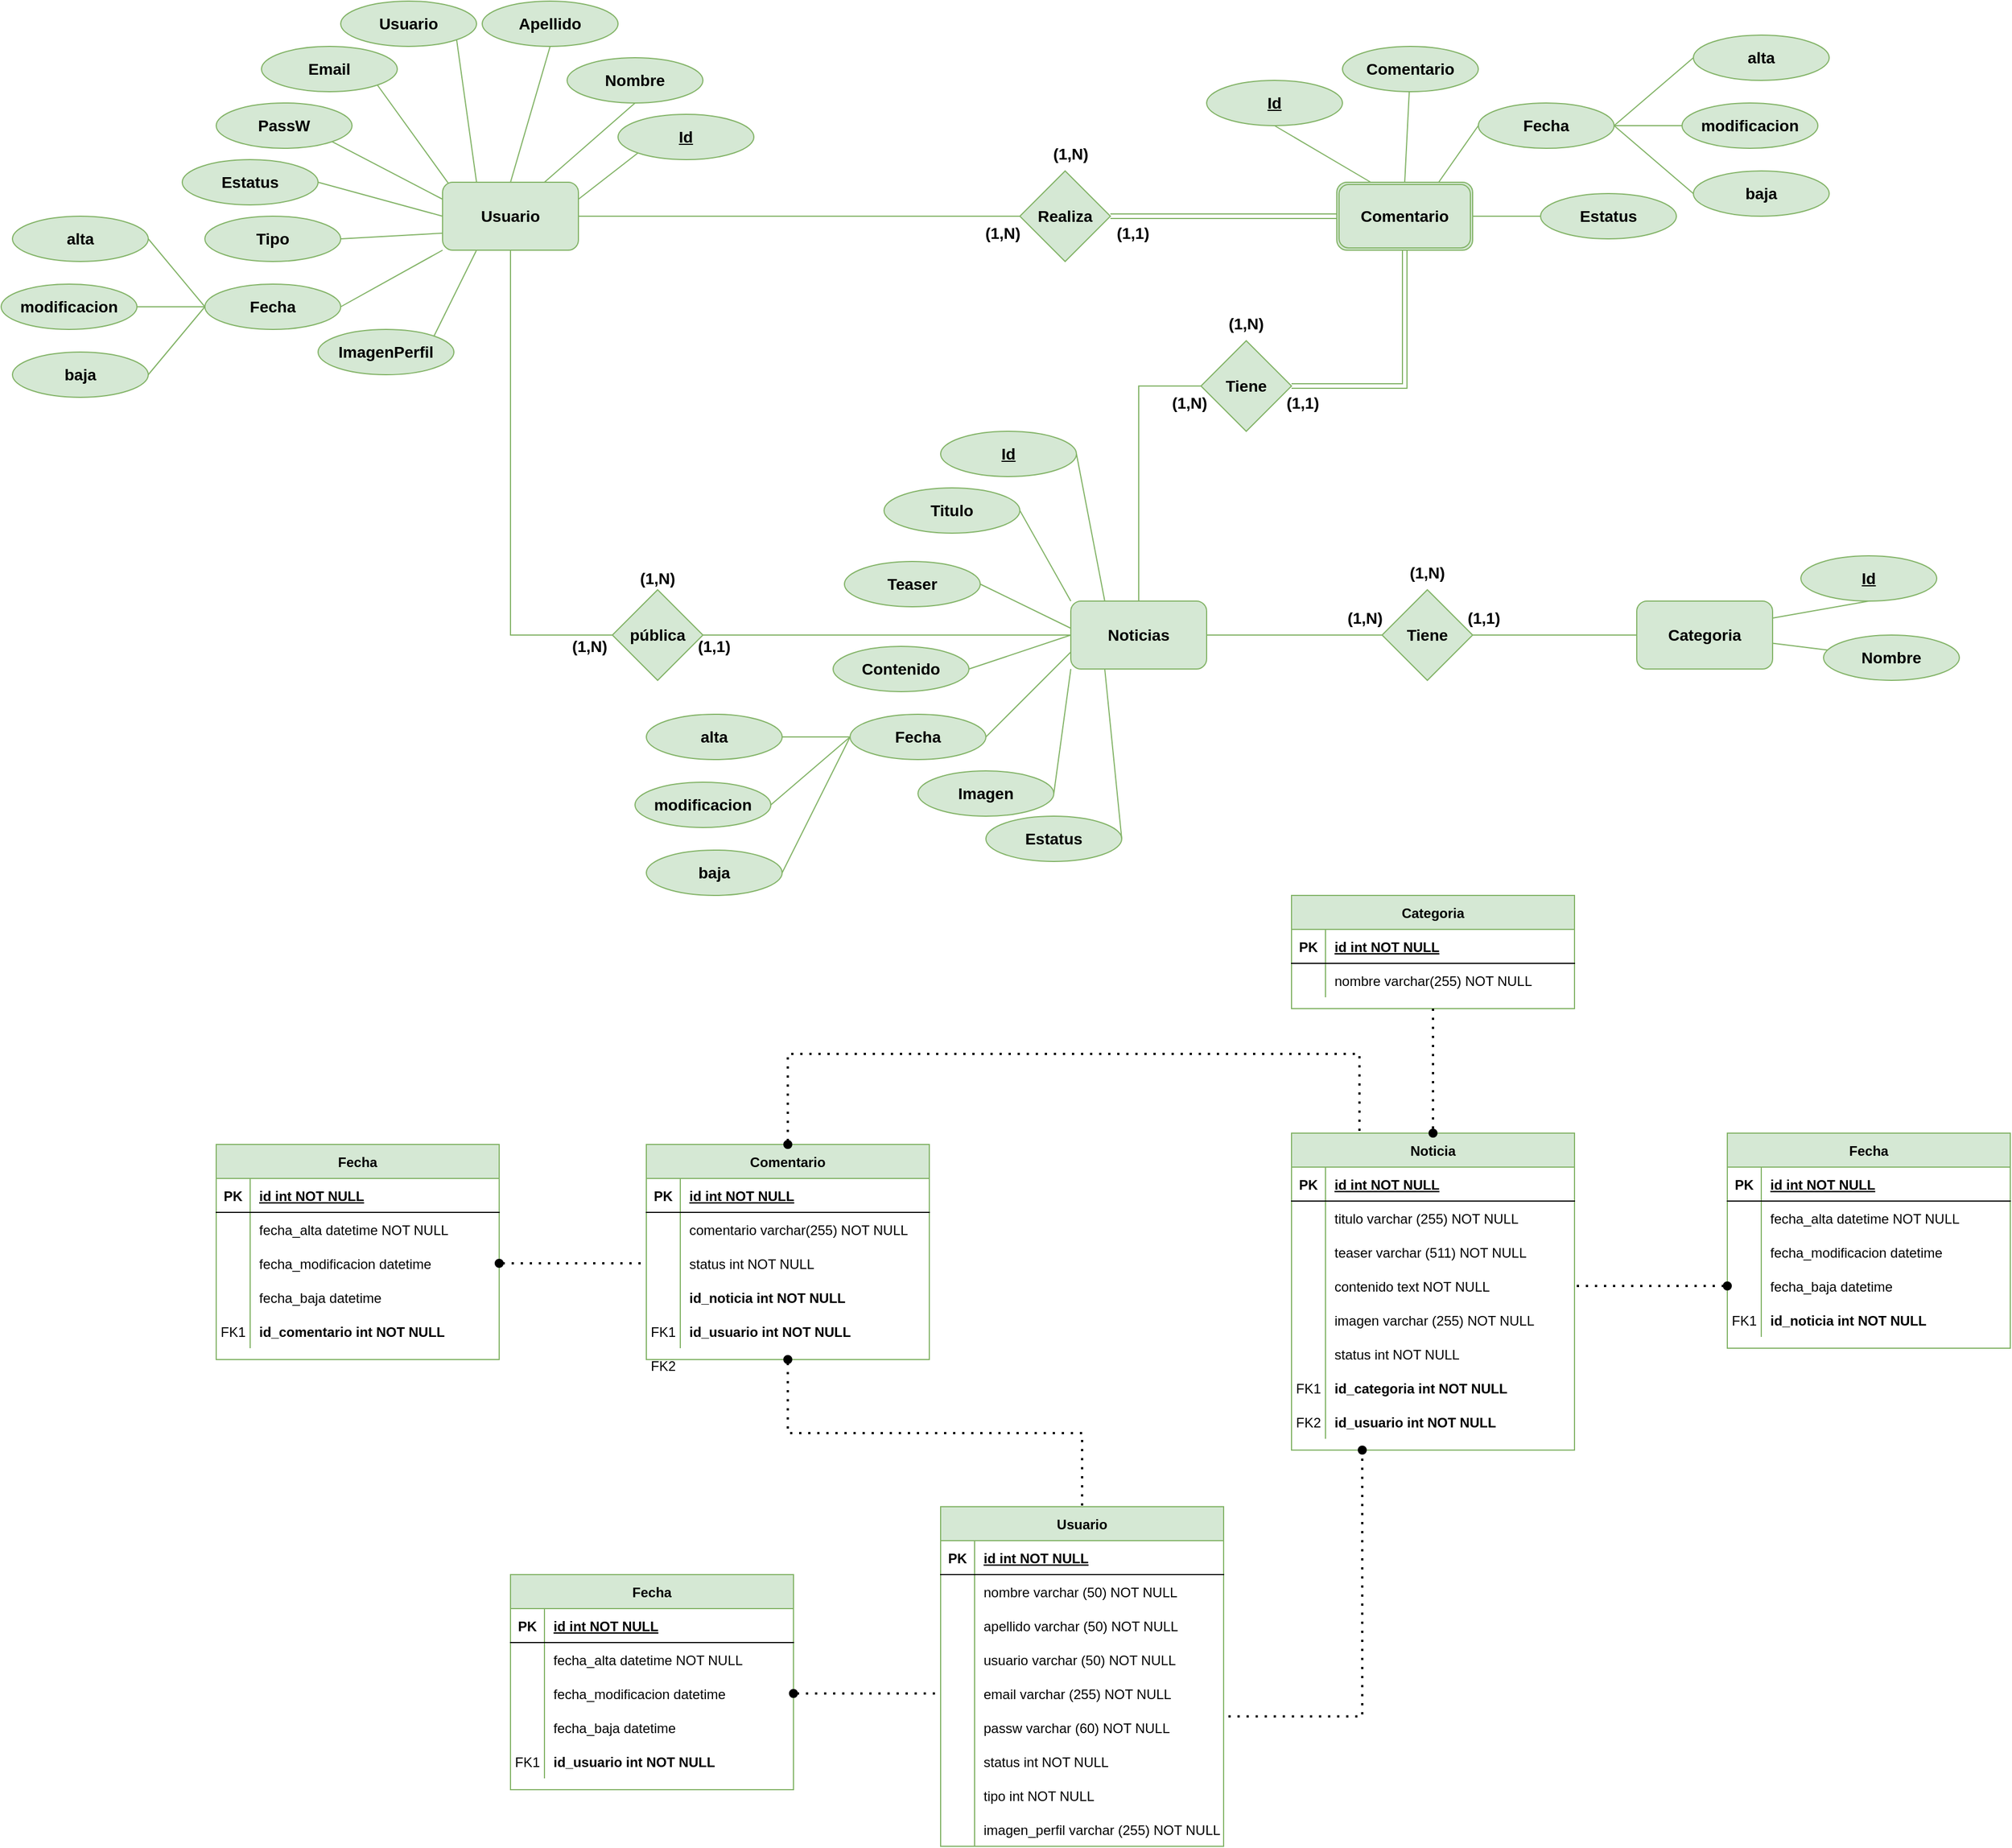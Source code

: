 <mxfile version="20.6.0" type="github">
  <diagram id="e8WMF0Udwi-1Ns7YxV83" name="Página-1">
    <mxGraphModel dx="3122" dy="1862" grid="1" gridSize="10" guides="1" tooltips="1" connect="1" arrows="1" fold="1" page="1" pageScale="1" pageWidth="850" pageHeight="1100" math="0" shadow="0" extFonts="Permanent Marker^https://fonts.googleapis.com/css?family=Permanent+Marker">
      <root>
        <mxCell id="0" />
        <mxCell id="1" parent="0" />
        <mxCell id="peJY58UMKQyecSpsiy6I-1" value="Comentario" style="shape=table;startSize=30;container=1;collapsible=1;childLayout=tableLayout;fixedRows=1;rowLines=0;fontStyle=1;align=center;resizeLast=1;fillColor=#d5e8d4;strokeColor=#82b366;" parent="1" vertex="1">
          <mxGeometry x="-490" y="10" width="250" height="190" as="geometry" />
        </mxCell>
        <mxCell id="peJY58UMKQyecSpsiy6I-2" value="" style="shape=partialRectangle;collapsible=0;dropTarget=0;pointerEvents=0;fillColor=none;points=[[0,0.5],[1,0.5]];portConstraint=eastwest;top=0;left=0;right=0;bottom=1;" parent="peJY58UMKQyecSpsiy6I-1" vertex="1">
          <mxGeometry y="30" width="250" height="30" as="geometry" />
        </mxCell>
        <mxCell id="peJY58UMKQyecSpsiy6I-3" value="PK" style="shape=partialRectangle;overflow=hidden;connectable=0;fillColor=none;top=0;left=0;bottom=0;right=0;fontStyle=1;" parent="peJY58UMKQyecSpsiy6I-2" vertex="1">
          <mxGeometry width="30" height="30" as="geometry">
            <mxRectangle width="30" height="30" as="alternateBounds" />
          </mxGeometry>
        </mxCell>
        <mxCell id="peJY58UMKQyecSpsiy6I-4" value="id int NOT NULL " style="shape=partialRectangle;overflow=hidden;connectable=0;fillColor=none;top=0;left=0;bottom=0;right=0;align=left;spacingLeft=6;fontStyle=5;" parent="peJY58UMKQyecSpsiy6I-2" vertex="1">
          <mxGeometry x="30" width="220" height="30" as="geometry">
            <mxRectangle width="220" height="30" as="alternateBounds" />
          </mxGeometry>
        </mxCell>
        <mxCell id="peJY58UMKQyecSpsiy6I-5" value="" style="shape=partialRectangle;collapsible=0;dropTarget=0;pointerEvents=0;fillColor=none;points=[[0,0.5],[1,0.5]];portConstraint=eastwest;top=0;left=0;right=0;bottom=0;" parent="peJY58UMKQyecSpsiy6I-1" vertex="1">
          <mxGeometry y="60" width="250" height="30" as="geometry" />
        </mxCell>
        <mxCell id="peJY58UMKQyecSpsiy6I-6" value="" style="shape=partialRectangle;overflow=hidden;connectable=0;fillColor=none;top=0;left=0;bottom=0;right=0;" parent="peJY58UMKQyecSpsiy6I-5" vertex="1">
          <mxGeometry width="30" height="30" as="geometry">
            <mxRectangle width="30" height="30" as="alternateBounds" />
          </mxGeometry>
        </mxCell>
        <mxCell id="peJY58UMKQyecSpsiy6I-7" value="comentario varchar(255) NOT NULL" style="shape=partialRectangle;overflow=hidden;connectable=0;fillColor=none;top=0;left=0;bottom=0;right=0;align=left;spacingLeft=6;" parent="peJY58UMKQyecSpsiy6I-5" vertex="1">
          <mxGeometry x="30" width="220" height="30" as="geometry">
            <mxRectangle width="220" height="30" as="alternateBounds" />
          </mxGeometry>
        </mxCell>
        <mxCell id="peJY58UMKQyecSpsiy6I-11" value="" style="shape=partialRectangle;collapsible=0;dropTarget=0;pointerEvents=0;fillColor=none;points=[[0,0.5],[1,0.5]];portConstraint=eastwest;top=0;left=0;right=0;bottom=0;" parent="peJY58UMKQyecSpsiy6I-1" vertex="1">
          <mxGeometry y="90" width="250" height="30" as="geometry" />
        </mxCell>
        <mxCell id="peJY58UMKQyecSpsiy6I-12" value="" style="shape=partialRectangle;overflow=hidden;connectable=0;fillColor=none;top=0;left=0;bottom=0;right=0;" parent="peJY58UMKQyecSpsiy6I-11" vertex="1">
          <mxGeometry width="30" height="30" as="geometry">
            <mxRectangle width="30" height="30" as="alternateBounds" />
          </mxGeometry>
        </mxCell>
        <mxCell id="peJY58UMKQyecSpsiy6I-13" value="status int NOT NULL" style="shape=partialRectangle;overflow=hidden;connectable=0;fillColor=none;top=0;left=0;bottom=0;right=0;align=left;spacingLeft=6;" parent="peJY58UMKQyecSpsiy6I-11" vertex="1">
          <mxGeometry x="30" width="220" height="30" as="geometry">
            <mxRectangle width="220" height="30" as="alternateBounds" />
          </mxGeometry>
        </mxCell>
        <mxCell id="peJY58UMKQyecSpsiy6I-14" value="" style="shape=partialRectangle;collapsible=0;dropTarget=0;pointerEvents=0;fillColor=none;points=[[0,0.5],[1,0.5]];portConstraint=eastwest;top=0;left=0;right=0;bottom=0;" parent="peJY58UMKQyecSpsiy6I-1" vertex="1">
          <mxGeometry y="120" width="250" height="30" as="geometry" />
        </mxCell>
        <mxCell id="peJY58UMKQyecSpsiy6I-15" value="" style="shape=partialRectangle;overflow=hidden;connectable=0;fillColor=none;top=0;left=0;bottom=0;right=0;" parent="peJY58UMKQyecSpsiy6I-14" vertex="1">
          <mxGeometry width="30" height="30" as="geometry">
            <mxRectangle width="30" height="30" as="alternateBounds" />
          </mxGeometry>
        </mxCell>
        <mxCell id="peJY58UMKQyecSpsiy6I-16" value="id_noticia int NOT NULL" style="shape=partialRectangle;overflow=hidden;connectable=0;fillColor=none;top=0;left=0;bottom=0;right=0;align=left;spacingLeft=6;fontStyle=1" parent="peJY58UMKQyecSpsiy6I-14" vertex="1">
          <mxGeometry x="30" width="220" height="30" as="geometry">
            <mxRectangle width="220" height="30" as="alternateBounds" />
          </mxGeometry>
        </mxCell>
        <mxCell id="peJY58UMKQyecSpsiy6I-17" value="" style="shape=partialRectangle;collapsible=0;dropTarget=0;pointerEvents=0;fillColor=none;points=[[0,0.5],[1,0.5]];portConstraint=eastwest;top=0;left=0;right=0;bottom=0;" parent="peJY58UMKQyecSpsiy6I-1" vertex="1">
          <mxGeometry y="150" width="250" height="30" as="geometry" />
        </mxCell>
        <mxCell id="peJY58UMKQyecSpsiy6I-18" value="" style="shape=partialRectangle;overflow=hidden;connectable=0;fillColor=none;top=0;left=0;bottom=0;right=0;" parent="peJY58UMKQyecSpsiy6I-17" vertex="1">
          <mxGeometry width="30" height="30" as="geometry">
            <mxRectangle width="30" height="30" as="alternateBounds" />
          </mxGeometry>
        </mxCell>
        <mxCell id="peJY58UMKQyecSpsiy6I-19" value="id_usuario int NOT NULL" style="shape=partialRectangle;overflow=hidden;connectable=0;fillColor=none;top=0;left=0;bottom=0;right=0;align=left;spacingLeft=6;fontStyle=1" parent="peJY58UMKQyecSpsiy6I-17" vertex="1">
          <mxGeometry x="30" width="220" height="30" as="geometry">
            <mxRectangle width="220" height="30" as="alternateBounds" />
          </mxGeometry>
        </mxCell>
        <mxCell id="peJY58UMKQyecSpsiy6I-20" value="Noticia" style="shape=table;startSize=30;container=1;collapsible=1;childLayout=tableLayout;fixedRows=1;rowLines=0;fontStyle=1;align=center;resizeLast=1;fillColor=#d5e8d4;strokeColor=#82b366;" parent="1" vertex="1">
          <mxGeometry x="80" width="250" height="280" as="geometry" />
        </mxCell>
        <mxCell id="peJY58UMKQyecSpsiy6I-21" value="" style="shape=partialRectangle;collapsible=0;dropTarget=0;pointerEvents=0;fillColor=none;points=[[0,0.5],[1,0.5]];portConstraint=eastwest;top=0;left=0;right=0;bottom=1;" parent="peJY58UMKQyecSpsiy6I-20" vertex="1">
          <mxGeometry y="30" width="250" height="30" as="geometry" />
        </mxCell>
        <mxCell id="peJY58UMKQyecSpsiy6I-22" value="PK" style="shape=partialRectangle;overflow=hidden;connectable=0;fillColor=none;top=0;left=0;bottom=0;right=0;fontStyle=1;" parent="peJY58UMKQyecSpsiy6I-21" vertex="1">
          <mxGeometry width="30" height="30" as="geometry">
            <mxRectangle width="30" height="30" as="alternateBounds" />
          </mxGeometry>
        </mxCell>
        <mxCell id="peJY58UMKQyecSpsiy6I-23" value="id int NOT NULL " style="shape=partialRectangle;overflow=hidden;connectable=0;fillColor=none;top=0;left=0;bottom=0;right=0;align=left;spacingLeft=6;fontStyle=5;" parent="peJY58UMKQyecSpsiy6I-21" vertex="1">
          <mxGeometry x="30" width="220" height="30" as="geometry">
            <mxRectangle width="220" height="30" as="alternateBounds" />
          </mxGeometry>
        </mxCell>
        <mxCell id="peJY58UMKQyecSpsiy6I-24" value="" style="shape=partialRectangle;collapsible=0;dropTarget=0;pointerEvents=0;fillColor=none;points=[[0,0.5],[1,0.5]];portConstraint=eastwest;top=0;left=0;right=0;bottom=0;" parent="peJY58UMKQyecSpsiy6I-20" vertex="1">
          <mxGeometry y="60" width="250" height="30" as="geometry" />
        </mxCell>
        <mxCell id="peJY58UMKQyecSpsiy6I-25" value="" style="shape=partialRectangle;overflow=hidden;connectable=0;fillColor=none;top=0;left=0;bottom=0;right=0;" parent="peJY58UMKQyecSpsiy6I-24" vertex="1">
          <mxGeometry width="30" height="30" as="geometry">
            <mxRectangle width="30" height="30" as="alternateBounds" />
          </mxGeometry>
        </mxCell>
        <mxCell id="peJY58UMKQyecSpsiy6I-26" value="titulo varchar (255) NOT NULL" style="shape=partialRectangle;overflow=hidden;connectable=0;fillColor=none;top=0;left=0;bottom=0;right=0;align=left;spacingLeft=6;" parent="peJY58UMKQyecSpsiy6I-24" vertex="1">
          <mxGeometry x="30" width="220" height="30" as="geometry">
            <mxRectangle width="220" height="30" as="alternateBounds" />
          </mxGeometry>
        </mxCell>
        <mxCell id="peJY58UMKQyecSpsiy6I-27" value="" style="shape=partialRectangle;collapsible=0;dropTarget=0;pointerEvents=0;fillColor=none;points=[[0,0.5],[1,0.5]];portConstraint=eastwest;top=0;left=0;right=0;bottom=0;" parent="peJY58UMKQyecSpsiy6I-20" vertex="1">
          <mxGeometry y="90" width="250" height="30" as="geometry" />
        </mxCell>
        <mxCell id="peJY58UMKQyecSpsiy6I-28" value="" style="shape=partialRectangle;overflow=hidden;connectable=0;fillColor=none;top=0;left=0;bottom=0;right=0;" parent="peJY58UMKQyecSpsiy6I-27" vertex="1">
          <mxGeometry width="30" height="30" as="geometry">
            <mxRectangle width="30" height="30" as="alternateBounds" />
          </mxGeometry>
        </mxCell>
        <mxCell id="peJY58UMKQyecSpsiy6I-29" value="teaser varchar (511) NOT NULL" style="shape=partialRectangle;overflow=hidden;connectable=0;fillColor=none;top=0;left=0;bottom=0;right=0;align=left;spacingLeft=6;" parent="peJY58UMKQyecSpsiy6I-27" vertex="1">
          <mxGeometry x="30" width="220" height="30" as="geometry">
            <mxRectangle width="220" height="30" as="alternateBounds" />
          </mxGeometry>
        </mxCell>
        <mxCell id="peJY58UMKQyecSpsiy6I-30" value="" style="shape=partialRectangle;collapsible=0;dropTarget=0;pointerEvents=0;fillColor=none;points=[[0,0.5],[1,0.5]];portConstraint=eastwest;top=0;left=0;right=0;bottom=0;" parent="peJY58UMKQyecSpsiy6I-20" vertex="1">
          <mxGeometry y="120" width="250" height="30" as="geometry" />
        </mxCell>
        <mxCell id="peJY58UMKQyecSpsiy6I-31" value="" style="shape=partialRectangle;overflow=hidden;connectable=0;fillColor=none;top=0;left=0;bottom=0;right=0;" parent="peJY58UMKQyecSpsiy6I-30" vertex="1">
          <mxGeometry width="30" height="30" as="geometry">
            <mxRectangle width="30" height="30" as="alternateBounds" />
          </mxGeometry>
        </mxCell>
        <mxCell id="peJY58UMKQyecSpsiy6I-32" value="contenido text NOT NULL" style="shape=partialRectangle;overflow=hidden;connectable=0;fillColor=none;top=0;left=0;bottom=0;right=0;align=left;spacingLeft=6;" parent="peJY58UMKQyecSpsiy6I-30" vertex="1">
          <mxGeometry x="30" width="220" height="30" as="geometry">
            <mxRectangle width="220" height="30" as="alternateBounds" />
          </mxGeometry>
        </mxCell>
        <mxCell id="peJY58UMKQyecSpsiy6I-36" value="" style="shape=partialRectangle;collapsible=0;dropTarget=0;pointerEvents=0;fillColor=none;points=[[0,0.5],[1,0.5]];portConstraint=eastwest;top=0;left=0;right=0;bottom=0;" parent="peJY58UMKQyecSpsiy6I-20" vertex="1">
          <mxGeometry y="150" width="250" height="30" as="geometry" />
        </mxCell>
        <mxCell id="peJY58UMKQyecSpsiy6I-37" value="" style="shape=partialRectangle;overflow=hidden;connectable=0;fillColor=none;top=0;left=0;bottom=0;right=0;" parent="peJY58UMKQyecSpsiy6I-36" vertex="1">
          <mxGeometry width="30" height="30" as="geometry">
            <mxRectangle width="30" height="30" as="alternateBounds" />
          </mxGeometry>
        </mxCell>
        <mxCell id="peJY58UMKQyecSpsiy6I-38" value="imagen varchar (255) NOT NULL" style="shape=partialRectangle;overflow=hidden;connectable=0;fillColor=none;top=0;left=0;bottom=0;right=0;align=left;spacingLeft=6;" parent="peJY58UMKQyecSpsiy6I-36" vertex="1">
          <mxGeometry x="30" width="220" height="30" as="geometry">
            <mxRectangle width="220" height="30" as="alternateBounds" />
          </mxGeometry>
        </mxCell>
        <mxCell id="peJY58UMKQyecSpsiy6I-39" value="" style="shape=partialRectangle;collapsible=0;dropTarget=0;pointerEvents=0;fillColor=none;points=[[0,0.5],[1,0.5]];portConstraint=eastwest;top=0;left=0;right=0;bottom=0;" parent="peJY58UMKQyecSpsiy6I-20" vertex="1">
          <mxGeometry y="180" width="250" height="30" as="geometry" />
        </mxCell>
        <mxCell id="peJY58UMKQyecSpsiy6I-40" value="" style="shape=partialRectangle;overflow=hidden;connectable=0;fillColor=none;top=0;left=0;bottom=0;right=0;" parent="peJY58UMKQyecSpsiy6I-39" vertex="1">
          <mxGeometry width="30" height="30" as="geometry">
            <mxRectangle width="30" height="30" as="alternateBounds" />
          </mxGeometry>
        </mxCell>
        <mxCell id="peJY58UMKQyecSpsiy6I-41" value="status int NOT NULL" style="shape=partialRectangle;overflow=hidden;connectable=0;fillColor=none;top=0;left=0;bottom=0;right=0;align=left;spacingLeft=6;" parent="peJY58UMKQyecSpsiy6I-39" vertex="1">
          <mxGeometry x="30" width="220" height="30" as="geometry">
            <mxRectangle width="220" height="30" as="alternateBounds" />
          </mxGeometry>
        </mxCell>
        <mxCell id="peJY58UMKQyecSpsiy6I-42" value="" style="shape=partialRectangle;collapsible=0;dropTarget=0;pointerEvents=0;fillColor=none;points=[[0,0.5],[1,0.5]];portConstraint=eastwest;top=0;left=0;right=0;bottom=0;" parent="peJY58UMKQyecSpsiy6I-20" vertex="1">
          <mxGeometry y="210" width="250" height="30" as="geometry" />
        </mxCell>
        <mxCell id="peJY58UMKQyecSpsiy6I-43" value="FK1" style="shape=partialRectangle;overflow=hidden;connectable=0;fillColor=none;top=0;left=0;bottom=0;right=0;" parent="peJY58UMKQyecSpsiy6I-42" vertex="1">
          <mxGeometry width="30" height="30" as="geometry">
            <mxRectangle width="30" height="30" as="alternateBounds" />
          </mxGeometry>
        </mxCell>
        <mxCell id="peJY58UMKQyecSpsiy6I-44" value="id_categoria int NOT NULL" style="shape=partialRectangle;overflow=hidden;connectable=0;fillColor=none;top=0;left=0;bottom=0;right=0;align=left;spacingLeft=6;fontStyle=1" parent="peJY58UMKQyecSpsiy6I-42" vertex="1">
          <mxGeometry x="30" width="220" height="30" as="geometry">
            <mxRectangle width="220" height="30" as="alternateBounds" />
          </mxGeometry>
        </mxCell>
        <mxCell id="2p5wsxLzij-L3OVKS2zf-18" value="" style="shape=partialRectangle;collapsible=0;dropTarget=0;pointerEvents=0;fillColor=none;points=[[0,0.5],[1,0.5]];portConstraint=eastwest;top=0;left=0;right=0;bottom=0;" parent="peJY58UMKQyecSpsiy6I-20" vertex="1">
          <mxGeometry y="240" width="250" height="30" as="geometry" />
        </mxCell>
        <mxCell id="2p5wsxLzij-L3OVKS2zf-19" value="FK2" style="shape=partialRectangle;overflow=hidden;connectable=0;fillColor=none;top=0;left=0;bottom=0;right=0;" parent="2p5wsxLzij-L3OVKS2zf-18" vertex="1">
          <mxGeometry width="30" height="30" as="geometry">
            <mxRectangle width="30" height="30" as="alternateBounds" />
          </mxGeometry>
        </mxCell>
        <mxCell id="2p5wsxLzij-L3OVKS2zf-20" value="id_usuario int NOT NULL" style="shape=partialRectangle;overflow=hidden;connectable=0;fillColor=none;top=0;left=0;bottom=0;right=0;align=left;spacingLeft=6;fontStyle=1" parent="2p5wsxLzij-L3OVKS2zf-18" vertex="1">
          <mxGeometry x="30" width="220" height="30" as="geometry">
            <mxRectangle width="220" height="30" as="alternateBounds" />
          </mxGeometry>
        </mxCell>
        <mxCell id="peJY58UMKQyecSpsiy6I-45" value="Usuario" style="shape=table;startSize=30;container=1;collapsible=1;childLayout=tableLayout;fixedRows=1;rowLines=0;fontStyle=1;align=center;resizeLast=1;fillColor=#d5e8d4;strokeColor=#82b366;" parent="1" vertex="1">
          <mxGeometry x="-230" y="330" width="250" height="300" as="geometry" />
        </mxCell>
        <mxCell id="peJY58UMKQyecSpsiy6I-46" value="" style="shape=partialRectangle;collapsible=0;dropTarget=0;pointerEvents=0;fillColor=none;points=[[0,0.5],[1,0.5]];portConstraint=eastwest;top=0;left=0;right=0;bottom=1;" parent="peJY58UMKQyecSpsiy6I-45" vertex="1">
          <mxGeometry y="30" width="250" height="30" as="geometry" />
        </mxCell>
        <mxCell id="peJY58UMKQyecSpsiy6I-47" value="PK" style="shape=partialRectangle;overflow=hidden;connectable=0;fillColor=none;top=0;left=0;bottom=0;right=0;fontStyle=1;" parent="peJY58UMKQyecSpsiy6I-46" vertex="1">
          <mxGeometry width="30" height="30" as="geometry">
            <mxRectangle width="30" height="30" as="alternateBounds" />
          </mxGeometry>
        </mxCell>
        <mxCell id="peJY58UMKQyecSpsiy6I-48" value="id int NOT NULL " style="shape=partialRectangle;overflow=hidden;connectable=0;fillColor=none;top=0;left=0;bottom=0;right=0;align=left;spacingLeft=6;fontStyle=5;" parent="peJY58UMKQyecSpsiy6I-46" vertex="1">
          <mxGeometry x="30" width="220" height="30" as="geometry">
            <mxRectangle width="220" height="30" as="alternateBounds" />
          </mxGeometry>
        </mxCell>
        <mxCell id="peJY58UMKQyecSpsiy6I-49" value="" style="shape=partialRectangle;collapsible=0;dropTarget=0;pointerEvents=0;fillColor=none;points=[[0,0.5],[1,0.5]];portConstraint=eastwest;top=0;left=0;right=0;bottom=0;" parent="peJY58UMKQyecSpsiy6I-45" vertex="1">
          <mxGeometry y="60" width="250" height="30" as="geometry" />
        </mxCell>
        <mxCell id="peJY58UMKQyecSpsiy6I-50" value="" style="shape=partialRectangle;overflow=hidden;connectable=0;fillColor=none;top=0;left=0;bottom=0;right=0;" parent="peJY58UMKQyecSpsiy6I-49" vertex="1">
          <mxGeometry width="30" height="30" as="geometry">
            <mxRectangle width="30" height="30" as="alternateBounds" />
          </mxGeometry>
        </mxCell>
        <mxCell id="peJY58UMKQyecSpsiy6I-51" value="nombre varchar (50) NOT NULL" style="shape=partialRectangle;overflow=hidden;connectable=0;fillColor=none;top=0;left=0;bottom=0;right=0;align=left;spacingLeft=6;" parent="peJY58UMKQyecSpsiy6I-49" vertex="1">
          <mxGeometry x="30" width="220" height="30" as="geometry">
            <mxRectangle width="220" height="30" as="alternateBounds" />
          </mxGeometry>
        </mxCell>
        <mxCell id="peJY58UMKQyecSpsiy6I-52" value="" style="shape=partialRectangle;collapsible=0;dropTarget=0;pointerEvents=0;fillColor=none;points=[[0,0.5],[1,0.5]];portConstraint=eastwest;top=0;left=0;right=0;bottom=0;" parent="peJY58UMKQyecSpsiy6I-45" vertex="1">
          <mxGeometry y="90" width="250" height="30" as="geometry" />
        </mxCell>
        <mxCell id="peJY58UMKQyecSpsiy6I-53" value="" style="shape=partialRectangle;overflow=hidden;connectable=0;fillColor=none;top=0;left=0;bottom=0;right=0;" parent="peJY58UMKQyecSpsiy6I-52" vertex="1">
          <mxGeometry width="30" height="30" as="geometry">
            <mxRectangle width="30" height="30" as="alternateBounds" />
          </mxGeometry>
        </mxCell>
        <mxCell id="peJY58UMKQyecSpsiy6I-54" value="apellido varchar (50) NOT NULL" style="shape=partialRectangle;overflow=hidden;connectable=0;fillColor=none;top=0;left=0;bottom=0;right=0;align=left;spacingLeft=6;" parent="peJY58UMKQyecSpsiy6I-52" vertex="1">
          <mxGeometry x="30" width="220" height="30" as="geometry">
            <mxRectangle width="220" height="30" as="alternateBounds" />
          </mxGeometry>
        </mxCell>
        <mxCell id="peJY58UMKQyecSpsiy6I-55" value="" style="shape=partialRectangle;collapsible=0;dropTarget=0;pointerEvents=0;fillColor=none;points=[[0,0.5],[1,0.5]];portConstraint=eastwest;top=0;left=0;right=0;bottom=0;" parent="peJY58UMKQyecSpsiy6I-45" vertex="1">
          <mxGeometry y="120" width="250" height="30" as="geometry" />
        </mxCell>
        <mxCell id="peJY58UMKQyecSpsiy6I-56" value="" style="shape=partialRectangle;overflow=hidden;connectable=0;fillColor=none;top=0;left=0;bottom=0;right=0;" parent="peJY58UMKQyecSpsiy6I-55" vertex="1">
          <mxGeometry width="30" height="30" as="geometry">
            <mxRectangle width="30" height="30" as="alternateBounds" />
          </mxGeometry>
        </mxCell>
        <mxCell id="peJY58UMKQyecSpsiy6I-57" value="usuario varchar (50) NOT NULL" style="shape=partialRectangle;overflow=hidden;connectable=0;fillColor=none;top=0;left=0;bottom=0;right=0;align=left;spacingLeft=6;" parent="peJY58UMKQyecSpsiy6I-55" vertex="1">
          <mxGeometry x="30" width="220" height="30" as="geometry">
            <mxRectangle width="220" height="30" as="alternateBounds" />
          </mxGeometry>
        </mxCell>
        <mxCell id="peJY58UMKQyecSpsiy6I-58" value="" style="shape=partialRectangle;collapsible=0;dropTarget=0;pointerEvents=0;fillColor=none;points=[[0,0.5],[1,0.5]];portConstraint=eastwest;top=0;left=0;right=0;bottom=0;" parent="peJY58UMKQyecSpsiy6I-45" vertex="1">
          <mxGeometry y="150" width="250" height="30" as="geometry" />
        </mxCell>
        <mxCell id="peJY58UMKQyecSpsiy6I-59" value="" style="shape=partialRectangle;overflow=hidden;connectable=0;fillColor=none;top=0;left=0;bottom=0;right=0;" parent="peJY58UMKQyecSpsiy6I-58" vertex="1">
          <mxGeometry width="30" height="30" as="geometry">
            <mxRectangle width="30" height="30" as="alternateBounds" />
          </mxGeometry>
        </mxCell>
        <mxCell id="peJY58UMKQyecSpsiy6I-60" value="email varchar (255) NOT NULL" style="shape=partialRectangle;overflow=hidden;connectable=0;fillColor=none;top=0;left=0;bottom=0;right=0;align=left;spacingLeft=6;" parent="peJY58UMKQyecSpsiy6I-58" vertex="1">
          <mxGeometry x="30" width="220" height="30" as="geometry">
            <mxRectangle width="220" height="30" as="alternateBounds" />
          </mxGeometry>
        </mxCell>
        <mxCell id="peJY58UMKQyecSpsiy6I-61" value="" style="shape=partialRectangle;collapsible=0;dropTarget=0;pointerEvents=0;fillColor=none;points=[[0,0.5],[1,0.5]];portConstraint=eastwest;top=0;left=0;right=0;bottom=0;" parent="peJY58UMKQyecSpsiy6I-45" vertex="1">
          <mxGeometry y="180" width="250" height="30" as="geometry" />
        </mxCell>
        <mxCell id="peJY58UMKQyecSpsiy6I-62" value="" style="shape=partialRectangle;overflow=hidden;connectable=0;fillColor=none;top=0;left=0;bottom=0;right=0;" parent="peJY58UMKQyecSpsiy6I-61" vertex="1">
          <mxGeometry width="30" height="30" as="geometry">
            <mxRectangle width="30" height="30" as="alternateBounds" />
          </mxGeometry>
        </mxCell>
        <mxCell id="peJY58UMKQyecSpsiy6I-63" value="passw varchar (60) NOT NULL" style="shape=partialRectangle;overflow=hidden;connectable=0;fillColor=none;top=0;left=0;bottom=0;right=0;align=left;spacingLeft=6;" parent="peJY58UMKQyecSpsiy6I-61" vertex="1">
          <mxGeometry x="30" width="220" height="30" as="geometry">
            <mxRectangle width="220" height="30" as="alternateBounds" />
          </mxGeometry>
        </mxCell>
        <mxCell id="peJY58UMKQyecSpsiy6I-64" value="" style="shape=partialRectangle;collapsible=0;dropTarget=0;pointerEvents=0;fillColor=none;points=[[0,0.5],[1,0.5]];portConstraint=eastwest;top=0;left=0;right=0;bottom=0;" parent="peJY58UMKQyecSpsiy6I-45" vertex="1">
          <mxGeometry y="210" width="250" height="30" as="geometry" />
        </mxCell>
        <mxCell id="peJY58UMKQyecSpsiy6I-65" value="" style="shape=partialRectangle;overflow=hidden;connectable=0;fillColor=none;top=0;left=0;bottom=0;right=0;" parent="peJY58UMKQyecSpsiy6I-64" vertex="1">
          <mxGeometry width="30" height="30" as="geometry">
            <mxRectangle width="30" height="30" as="alternateBounds" />
          </mxGeometry>
        </mxCell>
        <mxCell id="peJY58UMKQyecSpsiy6I-66" value="status int NOT NULL" style="shape=partialRectangle;overflow=hidden;connectable=0;fillColor=none;top=0;left=0;bottom=0;right=0;align=left;spacingLeft=6;" parent="peJY58UMKQyecSpsiy6I-64" vertex="1">
          <mxGeometry x="30" width="220" height="30" as="geometry">
            <mxRectangle width="220" height="30" as="alternateBounds" />
          </mxGeometry>
        </mxCell>
        <mxCell id="peJY58UMKQyecSpsiy6I-67" value="" style="shape=partialRectangle;collapsible=0;dropTarget=0;pointerEvents=0;fillColor=none;points=[[0,0.5],[1,0.5]];portConstraint=eastwest;top=0;left=0;right=0;bottom=0;" parent="peJY58UMKQyecSpsiy6I-45" vertex="1">
          <mxGeometry y="240" width="250" height="30" as="geometry" />
        </mxCell>
        <mxCell id="peJY58UMKQyecSpsiy6I-68" value="" style="shape=partialRectangle;overflow=hidden;connectable=0;fillColor=none;top=0;left=0;bottom=0;right=0;" parent="peJY58UMKQyecSpsiy6I-67" vertex="1">
          <mxGeometry width="30" height="30" as="geometry">
            <mxRectangle width="30" height="30" as="alternateBounds" />
          </mxGeometry>
        </mxCell>
        <mxCell id="peJY58UMKQyecSpsiy6I-69" value="tipo int NOT NULL" style="shape=partialRectangle;overflow=hidden;connectable=0;fillColor=none;top=0;left=0;bottom=0;right=0;align=left;spacingLeft=6;" parent="peJY58UMKQyecSpsiy6I-67" vertex="1">
          <mxGeometry x="30" width="220" height="30" as="geometry">
            <mxRectangle width="220" height="30" as="alternateBounds" />
          </mxGeometry>
        </mxCell>
        <mxCell id="peJY58UMKQyecSpsiy6I-73" value="" style="shape=partialRectangle;collapsible=0;dropTarget=0;pointerEvents=0;fillColor=none;points=[[0,0.5],[1,0.5]];portConstraint=eastwest;top=0;left=0;right=0;bottom=0;" parent="peJY58UMKQyecSpsiy6I-45" vertex="1">
          <mxGeometry y="270" width="250" height="30" as="geometry" />
        </mxCell>
        <mxCell id="peJY58UMKQyecSpsiy6I-74" value="" style="shape=partialRectangle;overflow=hidden;connectable=0;fillColor=none;top=0;left=0;bottom=0;right=0;" parent="peJY58UMKQyecSpsiy6I-73" vertex="1">
          <mxGeometry width="30" height="30" as="geometry">
            <mxRectangle width="30" height="30" as="alternateBounds" />
          </mxGeometry>
        </mxCell>
        <mxCell id="peJY58UMKQyecSpsiy6I-75" value="imagen_perfil varchar (255) NOT NULL" style="shape=partialRectangle;overflow=hidden;connectable=0;fillColor=none;top=0;left=0;bottom=0;right=0;align=left;spacingLeft=6;" parent="peJY58UMKQyecSpsiy6I-73" vertex="1">
          <mxGeometry x="30" width="220" height="30" as="geometry">
            <mxRectangle width="220" height="30" as="alternateBounds" />
          </mxGeometry>
        </mxCell>
        <mxCell id="peJY58UMKQyecSpsiy6I-76" value="Categoria" style="shape=table;startSize=30;container=1;collapsible=1;childLayout=tableLayout;fixedRows=1;rowLines=0;fontStyle=1;align=center;resizeLast=1;fillColor=#d5e8d4;strokeColor=#82b366;" parent="1" vertex="1">
          <mxGeometry x="80" y="-210" width="250" height="100" as="geometry" />
        </mxCell>
        <mxCell id="peJY58UMKQyecSpsiy6I-77" value="" style="shape=partialRectangle;collapsible=0;dropTarget=0;pointerEvents=0;fillColor=none;points=[[0,0.5],[1,0.5]];portConstraint=eastwest;top=0;left=0;right=0;bottom=1;" parent="peJY58UMKQyecSpsiy6I-76" vertex="1">
          <mxGeometry y="30" width="250" height="30" as="geometry" />
        </mxCell>
        <mxCell id="peJY58UMKQyecSpsiy6I-78" value="PK" style="shape=partialRectangle;overflow=hidden;connectable=0;fillColor=none;top=0;left=0;bottom=0;right=0;fontStyle=1;" parent="peJY58UMKQyecSpsiy6I-77" vertex="1">
          <mxGeometry width="30" height="30" as="geometry">
            <mxRectangle width="30" height="30" as="alternateBounds" />
          </mxGeometry>
        </mxCell>
        <mxCell id="peJY58UMKQyecSpsiy6I-79" value="id int NOT NULL " style="shape=partialRectangle;overflow=hidden;connectable=0;fillColor=none;top=0;left=0;bottom=0;right=0;align=left;spacingLeft=6;fontStyle=5;" parent="peJY58UMKQyecSpsiy6I-77" vertex="1">
          <mxGeometry x="30" width="220" height="30" as="geometry">
            <mxRectangle width="220" height="30" as="alternateBounds" />
          </mxGeometry>
        </mxCell>
        <mxCell id="peJY58UMKQyecSpsiy6I-80" value="" style="shape=partialRectangle;collapsible=0;dropTarget=0;pointerEvents=0;fillColor=none;points=[[0,0.5],[1,0.5]];portConstraint=eastwest;top=0;left=0;right=0;bottom=0;" parent="peJY58UMKQyecSpsiy6I-76" vertex="1">
          <mxGeometry y="60" width="250" height="30" as="geometry" />
        </mxCell>
        <mxCell id="peJY58UMKQyecSpsiy6I-81" value="" style="shape=partialRectangle;overflow=hidden;connectable=0;fillColor=none;top=0;left=0;bottom=0;right=0;" parent="peJY58UMKQyecSpsiy6I-80" vertex="1">
          <mxGeometry width="30" height="30" as="geometry">
            <mxRectangle width="30" height="30" as="alternateBounds" />
          </mxGeometry>
        </mxCell>
        <mxCell id="peJY58UMKQyecSpsiy6I-82" value="nombre varchar(255) NOT NULL" style="shape=partialRectangle;overflow=hidden;connectable=0;fillColor=none;top=0;left=0;bottom=0;right=0;align=left;spacingLeft=6;" parent="peJY58UMKQyecSpsiy6I-80" vertex="1">
          <mxGeometry x="30" width="220" height="30" as="geometry">
            <mxRectangle width="220" height="30" as="alternateBounds" />
          </mxGeometry>
        </mxCell>
        <mxCell id="peJY58UMKQyecSpsiy6I-83" style="edgeStyle=orthogonalEdgeStyle;rounded=0;orthogonalLoop=1;jettySize=auto;html=1;exitX=1;exitY=0.5;exitDx=0;exitDy=0;entryX=0;entryY=0.5;entryDx=0;entryDy=0;fontSize=14;endArrow=none;endFill=0;fillColor=#d5e8d4;strokeColor=#82b366;" parent="1" source="peJY58UMKQyecSpsiy6I-84" target="peJY58UMKQyecSpsiy6I-146" edge="1">
          <mxGeometry relative="1" as="geometry" />
        </mxCell>
        <mxCell id="2p5wsxLzij-L3OVKS2zf-23" style="edgeStyle=orthogonalEdgeStyle;rounded=0;orthogonalLoop=1;jettySize=auto;html=1;exitX=0.5;exitY=1;exitDx=0;exitDy=0;entryX=0;entryY=0.5;entryDx=0;entryDy=0;fontSize=18;endArrow=none;endFill=0;fillColor=#d5e8d4;strokeColor=#82b366;" parent="1" source="peJY58UMKQyecSpsiy6I-84" target="2p5wsxLzij-L3OVKS2zf-21" edge="1">
          <mxGeometry relative="1" as="geometry" />
        </mxCell>
        <mxCell id="peJY58UMKQyecSpsiy6I-85" style="edgeStyle=orthogonalEdgeStyle;rounded=0;orthogonalLoop=1;jettySize=auto;html=1;exitX=0.5;exitY=0;exitDx=0;exitDy=0;fontSize=14;endArrow=none;endFill=0;fillColor=#d5e8d4;strokeColor=#82b366;entryX=0;entryY=0.5;entryDx=0;entryDy=0;" parent="1" source="peJY58UMKQyecSpsiy6I-87" target="peJY58UMKQyecSpsiy6I-141" edge="1">
          <mxGeometry relative="1" as="geometry">
            <mxPoint x="-55" y="-590" as="targetPoint" />
          </mxGeometry>
        </mxCell>
        <mxCell id="peJY58UMKQyecSpsiy6I-86" style="edgeStyle=orthogonalEdgeStyle;rounded=0;orthogonalLoop=1;jettySize=auto;html=1;exitX=0;exitY=0.5;exitDx=0;exitDy=0;fontSize=14;endArrow=none;endFill=0;fillColor=#d5e8d4;strokeColor=#82b366;shape=link;entryX=1;entryY=0.5;entryDx=0;entryDy=0;" parent="1" source="peJY58UMKQyecSpsiy6I-90" target="peJY58UMKQyecSpsiy6I-146" edge="1">
          <mxGeometry relative="1" as="geometry">
            <mxPoint x="50" y="-790" as="targetPoint" />
          </mxGeometry>
        </mxCell>
        <mxCell id="peJY58UMKQyecSpsiy6I-87" value="&lt;font style=&quot;font-size: 14px;&quot;&gt;&lt;b&gt;Noticias&lt;/b&gt;&lt;/font&gt;" style="rounded=1;whiteSpace=wrap;html=1;fillColor=#d5e8d4;strokeColor=#82b366;" parent="1" vertex="1">
          <mxGeometry x="-115" y="-470" width="120" height="60" as="geometry" />
        </mxCell>
        <mxCell id="peJY58UMKQyecSpsiy6I-88" value="&lt;span style=&quot;font-size: 14px;&quot;&gt;&lt;b&gt;Categoria&lt;/b&gt;&lt;/span&gt;" style="rounded=1;whiteSpace=wrap;html=1;fillColor=#d5e8d4;strokeColor=#82b366;" parent="1" vertex="1">
          <mxGeometry x="385" y="-470" width="120" height="60" as="geometry" />
        </mxCell>
        <mxCell id="peJY58UMKQyecSpsiy6I-89" style="edgeStyle=orthogonalEdgeStyle;rounded=0;orthogonalLoop=1;jettySize=auto;html=1;entryX=1;entryY=0.5;entryDx=0;entryDy=0;fontSize=14;endArrow=none;endFill=0;fillColor=#d5e8d4;strokeColor=#82b366;exitX=0.5;exitY=1;exitDx=0;exitDy=0;shape=link;" parent="1" source="peJY58UMKQyecSpsiy6I-90" target="peJY58UMKQyecSpsiy6I-141" edge="1">
          <mxGeometry relative="1" as="geometry" />
        </mxCell>
        <mxCell id="peJY58UMKQyecSpsiy6I-90" value="&lt;b&gt;Comentario&lt;/b&gt;" style="shape=ext;double=1;rounded=1;whiteSpace=wrap;html=1;strokeColor=#82b366;fontSize=14;fillColor=#d5e8d4;" parent="1" vertex="1">
          <mxGeometry x="120" y="-840" width="120" height="60" as="geometry" />
        </mxCell>
        <mxCell id="peJY58UMKQyecSpsiy6I-91" style="rounded=0;orthogonalLoop=1;jettySize=auto;html=1;exitX=1;exitY=0.5;exitDx=0;exitDy=0;fontSize=14;strokeColor=none;endArrow=none;endFill=0;" parent="1" source="peJY58UMKQyecSpsiy6I-93" target="peJY58UMKQyecSpsiy6I-84" edge="1">
          <mxGeometry relative="1" as="geometry" />
        </mxCell>
        <mxCell id="peJY58UMKQyecSpsiy6I-92" style="edgeStyle=none;rounded=0;orthogonalLoop=1;jettySize=auto;html=1;exitX=0;exitY=1;exitDx=0;exitDy=0;fontSize=14;endArrow=none;endFill=0;fillColor=#d5e8d4;strokeColor=#82b366;entryX=1;entryY=0.25;entryDx=0;entryDy=0;" parent="1" source="peJY58UMKQyecSpsiy6I-93" target="peJY58UMKQyecSpsiy6I-84" edge="1">
          <mxGeometry relative="1" as="geometry">
            <mxPoint x="-670" y="-830" as="targetPoint" />
          </mxGeometry>
        </mxCell>
        <mxCell id="peJY58UMKQyecSpsiy6I-93" value="&lt;b&gt;&lt;u&gt;Id&lt;/u&gt;&lt;/b&gt;" style="ellipse;whiteSpace=wrap;html=1;strokeColor=#82b366;fontSize=14;fillColor=#d5e8d4;" parent="1" vertex="1">
          <mxGeometry x="-515" y="-900" width="120" height="40" as="geometry" />
        </mxCell>
        <mxCell id="peJY58UMKQyecSpsiy6I-94" style="edgeStyle=none;rounded=0;orthogonalLoop=1;jettySize=auto;html=1;exitX=0.5;exitY=1;exitDx=0;exitDy=0;fontSize=14;endArrow=none;endFill=0;entryX=0.75;entryY=0;entryDx=0;entryDy=0;fillColor=#d5e8d4;strokeColor=#82b366;" parent="1" source="peJY58UMKQyecSpsiy6I-95" target="peJY58UMKQyecSpsiy6I-84" edge="1">
          <mxGeometry relative="1" as="geometry">
            <mxPoint x="-680" y="-860" as="targetPoint" />
          </mxGeometry>
        </mxCell>
        <mxCell id="peJY58UMKQyecSpsiy6I-95" value="&lt;b&gt;Nombre&lt;/b&gt;" style="ellipse;whiteSpace=wrap;html=1;strokeColor=#82b366;fontSize=14;fillColor=#d5e8d4;" parent="1" vertex="1">
          <mxGeometry x="-560" y="-950" width="120" height="40" as="geometry" />
        </mxCell>
        <mxCell id="peJY58UMKQyecSpsiy6I-96" style="edgeStyle=none;rounded=0;orthogonalLoop=1;jettySize=auto;html=1;exitX=0.5;exitY=1;exitDx=0;exitDy=0;entryX=0.5;entryY=0;entryDx=0;entryDy=0;fontSize=14;endArrow=none;endFill=0;fillColor=#d5e8d4;strokeColor=#82b366;" parent="1" source="peJY58UMKQyecSpsiy6I-97" target="peJY58UMKQyecSpsiy6I-84" edge="1">
          <mxGeometry relative="1" as="geometry" />
        </mxCell>
        <mxCell id="peJY58UMKQyecSpsiy6I-97" value="&lt;b&gt;Apellido&lt;/b&gt;" style="ellipse;whiteSpace=wrap;html=1;strokeColor=#82b366;fontSize=14;fillColor=#d5e8d4;" parent="1" vertex="1">
          <mxGeometry x="-635" y="-1000" width="120" height="40" as="geometry" />
        </mxCell>
        <mxCell id="peJY58UMKQyecSpsiy6I-98" style="edgeStyle=none;rounded=0;orthogonalLoop=1;jettySize=auto;html=1;fontSize=14;endArrow=none;endFill=0;exitX=1;exitY=1;exitDx=0;exitDy=0;fillColor=#d5e8d4;strokeColor=#82b366;" parent="1" source="peJY58UMKQyecSpsiy6I-99" edge="1">
          <mxGeometry relative="1" as="geometry">
            <mxPoint x="-640" y="-840" as="targetPoint" />
          </mxGeometry>
        </mxCell>
        <mxCell id="peJY58UMKQyecSpsiy6I-99" value="&lt;b&gt;Usuario&lt;br&gt;&lt;/b&gt;" style="ellipse;whiteSpace=wrap;html=1;strokeColor=#82b366;fontSize=14;fillColor=#d5e8d4;" parent="1" vertex="1">
          <mxGeometry x="-760" y="-1000" width="120" height="40" as="geometry" />
        </mxCell>
        <mxCell id="peJY58UMKQyecSpsiy6I-100" style="edgeStyle=none;rounded=0;orthogonalLoop=1;jettySize=auto;html=1;exitX=1;exitY=1;exitDx=0;exitDy=0;fontSize=14;endArrow=none;endFill=0;fillColor=#d5e8d4;strokeColor=#82b366;entryX=0;entryY=0.25;entryDx=0;entryDy=0;" parent="1" source="peJY58UMKQyecSpsiy6I-101" target="peJY58UMKQyecSpsiy6I-84" edge="1">
          <mxGeometry relative="1" as="geometry">
            <mxPoint x="-550" y="-850" as="targetPoint" />
          </mxGeometry>
        </mxCell>
        <mxCell id="peJY58UMKQyecSpsiy6I-101" value="&lt;b&gt;PassW&lt;/b&gt;" style="ellipse;whiteSpace=wrap;html=1;strokeColor=#82b366;fontSize=14;fillColor=#d5e8d4;" parent="1" vertex="1">
          <mxGeometry x="-870" y="-910" width="120" height="40" as="geometry" />
        </mxCell>
        <mxCell id="peJY58UMKQyecSpsiy6I-102" style="edgeStyle=none;rounded=0;orthogonalLoop=1;jettySize=auto;html=1;exitX=1;exitY=1;exitDx=0;exitDy=0;fontSize=14;endArrow=none;endFill=0;entryX=0.05;entryY=0.036;entryDx=0;entryDy=0;fillColor=#d5e8d4;strokeColor=#82b366;entryPerimeter=0;" parent="1" source="peJY58UMKQyecSpsiy6I-103" target="peJY58UMKQyecSpsiy6I-84" edge="1">
          <mxGeometry relative="1" as="geometry">
            <mxPoint x="-540" y="-840" as="targetPoint" />
          </mxGeometry>
        </mxCell>
        <mxCell id="peJY58UMKQyecSpsiy6I-103" value="&lt;b&gt;Email&lt;/b&gt;" style="ellipse;whiteSpace=wrap;html=1;strokeColor=#82b366;fontSize=14;fillColor=#d5e8d4;" parent="1" vertex="1">
          <mxGeometry x="-830" y="-960" width="120" height="40" as="geometry" />
        </mxCell>
        <mxCell id="peJY58UMKQyecSpsiy6I-104" style="edgeStyle=none;rounded=0;orthogonalLoop=1;jettySize=auto;html=1;exitX=1;exitY=0;exitDx=0;exitDy=0;entryX=0.25;entryY=1;entryDx=0;entryDy=0;fontSize=14;endArrow=none;endFill=0;fillColor=#d5e8d4;strokeColor=#82b366;" parent="1" source="peJY58UMKQyecSpsiy6I-105" target="peJY58UMKQyecSpsiy6I-84" edge="1">
          <mxGeometry relative="1" as="geometry" />
        </mxCell>
        <mxCell id="peJY58UMKQyecSpsiy6I-105" value="&lt;b&gt;ImagenPerfil&lt;/b&gt;" style="ellipse;whiteSpace=wrap;html=1;strokeColor=#82b366;fontSize=14;fillColor=#d5e8d4;" parent="1" vertex="1">
          <mxGeometry x="-780" y="-710" width="120" height="40" as="geometry" />
        </mxCell>
        <mxCell id="peJY58UMKQyecSpsiy6I-106" style="edgeStyle=none;rounded=0;orthogonalLoop=1;jettySize=auto;html=1;exitX=1;exitY=0.5;exitDx=0;exitDy=0;entryX=0;entryY=0.5;entryDx=0;entryDy=0;fontSize=14;endArrow=none;endFill=0;fillColor=#d5e8d4;strokeColor=#82b366;" parent="1" source="2p5wsxLzij-L3OVKS2zf-10" target="peJY58UMKQyecSpsiy6I-84" edge="1">
          <mxGeometry relative="1" as="geometry">
            <mxPoint x="-787.574" y="-825.858" as="sourcePoint" />
          </mxGeometry>
        </mxCell>
        <mxCell id="peJY58UMKQyecSpsiy6I-107" style="edgeStyle=none;rounded=0;orthogonalLoop=1;jettySize=auto;html=1;exitX=1;exitY=0.5;exitDx=0;exitDy=0;fontSize=14;endArrow=none;endFill=0;fillColor=#d5e8d4;strokeColor=#82b366;entryX=0;entryY=0.75;entryDx=0;entryDy=0;" parent="1" source="peJY58UMKQyecSpsiy6I-108" target="peJY58UMKQyecSpsiy6I-84" edge="1">
          <mxGeometry relative="1" as="geometry" />
        </mxCell>
        <mxCell id="peJY58UMKQyecSpsiy6I-108" value="&lt;b&gt;Tipo&lt;/b&gt;" style="ellipse;whiteSpace=wrap;html=1;strokeColor=#82b366;fontSize=14;fillColor=#d5e8d4;" parent="1" vertex="1">
          <mxGeometry x="-880" y="-810" width="120" height="40" as="geometry" />
        </mxCell>
        <mxCell id="peJY58UMKQyecSpsiy6I-110" style="edgeStyle=none;rounded=0;orthogonalLoop=1;jettySize=auto;html=1;exitX=1;exitY=0.5;exitDx=0;exitDy=0;fontSize=14;endArrow=none;endFill=0;fillColor=#d5e8d4;strokeColor=#82b366;entryX=0;entryY=1;entryDx=0;entryDy=0;" parent="1" source="0yETWEGFPbKm0Kq4EZ72-19" target="peJY58UMKQyecSpsiy6I-84" edge="1">
          <mxGeometry relative="1" as="geometry">
            <mxPoint x="-750.0" y="-730" as="sourcePoint" />
          </mxGeometry>
        </mxCell>
        <mxCell id="peJY58UMKQyecSpsiy6I-112" style="edgeStyle=none;rounded=0;orthogonalLoop=1;jettySize=auto;html=1;exitX=0.5;exitY=1;exitDx=0;exitDy=0;entryX=0.25;entryY=0;entryDx=0;entryDy=0;fontSize=14;endArrow=none;endFill=0;fillColor=#d5e8d4;strokeColor=#82b366;" parent="1" source="peJY58UMKQyecSpsiy6I-113" target="peJY58UMKQyecSpsiy6I-90" edge="1">
          <mxGeometry relative="1" as="geometry">
            <mxPoint x="330" y="-920" as="targetPoint" />
          </mxGeometry>
        </mxCell>
        <mxCell id="peJY58UMKQyecSpsiy6I-113" value="&lt;b&gt;&lt;u&gt;Id&lt;/u&gt;&lt;/b&gt;" style="ellipse;whiteSpace=wrap;html=1;strokeColor=#82b366;fontSize=14;fillColor=#d5e8d4;" parent="1" vertex="1">
          <mxGeometry x="5" y="-930" width="120" height="40" as="geometry" />
        </mxCell>
        <mxCell id="peJY58UMKQyecSpsiy6I-114" value="" style="edgeStyle=none;rounded=0;orthogonalLoop=1;jettySize=auto;html=1;fontSize=14;endArrow=none;endFill=0;entryX=0.5;entryY=0;entryDx=0;entryDy=0;fillColor=#d5e8d4;strokeColor=#82b366;" parent="1" source="peJY58UMKQyecSpsiy6I-115" target="peJY58UMKQyecSpsiy6I-90" edge="1">
          <mxGeometry relative="1" as="geometry" />
        </mxCell>
        <mxCell id="peJY58UMKQyecSpsiy6I-115" value="&lt;b&gt;Comentario&lt;br&gt;&lt;/b&gt;" style="ellipse;whiteSpace=wrap;html=1;strokeColor=#82b366;fontSize=14;fillColor=#d5e8d4;" parent="1" vertex="1">
          <mxGeometry x="125" y="-960" width="120" height="40" as="geometry" />
        </mxCell>
        <mxCell id="peJY58UMKQyecSpsiy6I-116" style="edgeStyle=none;rounded=0;orthogonalLoop=1;jettySize=auto;html=1;exitX=0;exitY=0.5;exitDx=0;exitDy=0;fontSize=14;endArrow=none;endFill=0;fillColor=#d5e8d4;strokeColor=#82b366;entryX=0.75;entryY=0;entryDx=0;entryDy=0;" parent="1" source="0yETWEGFPbKm0Kq4EZ72-17" target="peJY58UMKQyecSpsiy6I-90" edge="1">
          <mxGeometry relative="1" as="geometry">
            <mxPoint x="120" y="-820" as="targetPoint" />
            <mxPoint x="230" y="-890" as="sourcePoint" />
          </mxGeometry>
        </mxCell>
        <mxCell id="peJY58UMKQyecSpsiy6I-118" style="edgeStyle=none;rounded=0;orthogonalLoop=1;jettySize=auto;html=1;exitX=1;exitY=0.5;exitDx=0;exitDy=0;fontSize=14;endArrow=none;endFill=0;fillColor=#d5e8d4;strokeColor=#82b366;entryX=0.25;entryY=0;entryDx=0;entryDy=0;" parent="1" source="peJY58UMKQyecSpsiy6I-119" target="peJY58UMKQyecSpsiy6I-87" edge="1">
          <mxGeometry relative="1" as="geometry">
            <mxPoint x="25" y="-540" as="targetPoint" />
          </mxGeometry>
        </mxCell>
        <mxCell id="peJY58UMKQyecSpsiy6I-119" value="&lt;b&gt;&lt;u&gt;Id&lt;/u&gt;&lt;/b&gt;" style="ellipse;whiteSpace=wrap;html=1;strokeColor=#82b366;fontSize=14;fillColor=#d5e8d4;" parent="1" vertex="1">
          <mxGeometry x="-230" y="-620" width="120" height="40" as="geometry" />
        </mxCell>
        <mxCell id="peJY58UMKQyecSpsiy6I-120" style="edgeStyle=none;rounded=0;orthogonalLoop=1;jettySize=auto;html=1;entryX=0;entryY=0;entryDx=0;entryDy=0;fontSize=14;endArrow=none;endFill=0;exitX=1;exitY=0.5;exitDx=0;exitDy=0;fillColor=#d5e8d4;strokeColor=#82b366;" parent="1" source="peJY58UMKQyecSpsiy6I-121" target="peJY58UMKQyecSpsiy6I-87" edge="1">
          <mxGeometry relative="1" as="geometry">
            <mxPoint x="5.0" y="-470.06" as="targetPoint" />
          </mxGeometry>
        </mxCell>
        <mxCell id="peJY58UMKQyecSpsiy6I-121" value="&lt;b&gt;Titulo&lt;br&gt;&lt;/b&gt;" style="ellipse;whiteSpace=wrap;html=1;strokeColor=#82b366;fontSize=14;fillColor=#d5e8d4;" parent="1" vertex="1">
          <mxGeometry x="-280" y="-570" width="120" height="40" as="geometry" />
        </mxCell>
        <mxCell id="peJY58UMKQyecSpsiy6I-122" style="edgeStyle=none;rounded=0;orthogonalLoop=1;jettySize=auto;html=1;fontSize=14;endArrow=none;endFill=0;exitX=1;exitY=0.5;exitDx=0;exitDy=0;fillColor=#d5e8d4;strokeColor=#82b366;" parent="1" source="peJY58UMKQyecSpsiy6I-123" edge="1">
          <mxGeometry relative="1" as="geometry">
            <mxPoint x="-115" y="-446" as="targetPoint" />
          </mxGeometry>
        </mxCell>
        <mxCell id="peJY58UMKQyecSpsiy6I-123" value="&lt;b&gt;Teaser&lt;/b&gt;" style="ellipse;whiteSpace=wrap;html=1;strokeColor=#82b366;fontSize=14;fillColor=#d5e8d4;" parent="1" vertex="1">
          <mxGeometry x="-315" y="-505" width="120" height="40" as="geometry" />
        </mxCell>
        <mxCell id="peJY58UMKQyecSpsiy6I-124" style="edgeStyle=none;rounded=0;orthogonalLoop=1;jettySize=auto;html=1;entryX=0;entryY=0.5;entryDx=0;entryDy=0;fontSize=14;endArrow=none;endFill=0;exitX=1;exitY=0.5;exitDx=0;exitDy=0;fillColor=#d5e8d4;strokeColor=#82b366;" parent="1" source="peJY58UMKQyecSpsiy6I-125" target="peJY58UMKQyecSpsiy6I-87" edge="1">
          <mxGeometry relative="1" as="geometry">
            <mxPoint x="25" y="-565" as="targetPoint" />
          </mxGeometry>
        </mxCell>
        <mxCell id="peJY58UMKQyecSpsiy6I-125" value="&lt;b&gt;Contenido&lt;br&gt;&lt;/b&gt;" style="ellipse;whiteSpace=wrap;html=1;strokeColor=#82b366;fontSize=14;fillColor=#d5e8d4;" parent="1" vertex="1">
          <mxGeometry x="-325" y="-430" width="120" height="40" as="geometry" />
        </mxCell>
        <mxCell id="peJY58UMKQyecSpsiy6I-126" style="edgeStyle=none;rounded=0;orthogonalLoop=1;jettySize=auto;html=1;entryX=0;entryY=1;entryDx=0;entryDy=0;fontSize=14;endArrow=none;endFill=0;exitX=1;exitY=0.5;exitDx=0;exitDy=0;fillColor=#d5e8d4;strokeColor=#82b366;" parent="1" source="peJY58UMKQyecSpsiy6I-127" target="peJY58UMKQyecSpsiy6I-87" edge="1">
          <mxGeometry relative="1" as="geometry">
            <mxPoint x="65" y="-447.5" as="targetPoint" />
          </mxGeometry>
        </mxCell>
        <mxCell id="peJY58UMKQyecSpsiy6I-127" value="&lt;b&gt;Imagen&lt;br&gt;&lt;/b&gt;" style="ellipse;whiteSpace=wrap;html=1;strokeColor=#82b366;fontSize=14;fillColor=#d5e8d4;" parent="1" vertex="1">
          <mxGeometry x="-250" y="-320" width="120" height="40" as="geometry" />
        </mxCell>
        <mxCell id="peJY58UMKQyecSpsiy6I-128" style="edgeStyle=none;rounded=0;orthogonalLoop=1;jettySize=auto;html=1;exitX=1;exitY=0.5;exitDx=0;exitDy=0;fontSize=14;endArrow=none;endFill=0;fillColor=#d5e8d4;strokeColor=#82b366;entryX=0;entryY=0.75;entryDx=0;entryDy=0;" parent="1" source="0yETWEGFPbKm0Kq4EZ72-18" target="peJY58UMKQyecSpsiy6I-87" edge="1">
          <mxGeometry relative="1" as="geometry">
            <mxPoint x="35" y="-557.273" as="targetPoint" />
            <mxPoint x="-180.0" y="-350" as="sourcePoint" />
          </mxGeometry>
        </mxCell>
        <mxCell id="peJY58UMKQyecSpsiy6I-130" style="edgeStyle=none;rounded=0;orthogonalLoop=1;jettySize=auto;html=1;exitX=1;exitY=0.5;exitDx=0;exitDy=0;fontSize=14;endArrow=none;endFill=0;fillColor=#d5e8d4;strokeColor=#82b366;entryX=0.25;entryY=1;entryDx=0;entryDy=0;" parent="1" source="2p5wsxLzij-L3OVKS2zf-11" target="peJY58UMKQyecSpsiy6I-87" edge="1">
          <mxGeometry relative="1" as="geometry">
            <mxPoint x="5" y="-470" as="targetPoint" />
            <mxPoint x="-105.0" y="-280" as="sourcePoint" />
          </mxGeometry>
        </mxCell>
        <mxCell id="peJY58UMKQyecSpsiy6I-132" style="edgeStyle=none;rounded=0;orthogonalLoop=1;jettySize=auto;html=1;exitX=0.5;exitY=1;exitDx=0;exitDy=0;entryX=1;entryY=0.25;entryDx=0;entryDy=0;fontSize=14;endArrow=none;endFill=0;fillColor=#d5e8d4;strokeColor=#82b366;" parent="1" source="peJY58UMKQyecSpsiy6I-133" target="peJY58UMKQyecSpsiy6I-88" edge="1">
          <mxGeometry relative="1" as="geometry">
            <mxPoint x="460" y="-330" as="targetPoint" />
          </mxGeometry>
        </mxCell>
        <mxCell id="peJY58UMKQyecSpsiy6I-133" value="&lt;b&gt;&lt;u&gt;Id&lt;/u&gt;&lt;/b&gt;" style="ellipse;whiteSpace=wrap;html=1;strokeColor=#82b366;fontSize=14;fillColor=#d5e8d4;" parent="1" vertex="1">
          <mxGeometry x="530" y="-510" width="120" height="40" as="geometry" />
        </mxCell>
        <mxCell id="peJY58UMKQyecSpsiy6I-134" value="" style="edgeStyle=none;rounded=0;orthogonalLoop=1;jettySize=auto;html=1;fontSize=14;endArrow=none;endFill=0;fillColor=#d5e8d4;strokeColor=#82b366;" parent="1" source="peJY58UMKQyecSpsiy6I-135" target="peJY58UMKQyecSpsiy6I-88" edge="1">
          <mxGeometry relative="1" as="geometry">
            <mxPoint x="490" y="-330" as="targetPoint" />
          </mxGeometry>
        </mxCell>
        <mxCell id="peJY58UMKQyecSpsiy6I-135" value="&lt;b&gt;Nombre&lt;br&gt;&lt;/b&gt;" style="ellipse;whiteSpace=wrap;html=1;strokeColor=#82b366;fontSize=14;fillColor=#d5e8d4;" parent="1" vertex="1">
          <mxGeometry x="550" y="-440" width="120" height="40" as="geometry" />
        </mxCell>
        <mxCell id="peJY58UMKQyecSpsiy6I-136" style="edgeStyle=none;rounded=0;orthogonalLoop=1;jettySize=auto;html=1;exitX=0;exitY=0.5;exitDx=0;exitDy=0;entryX=1;entryY=0.5;entryDx=0;entryDy=0;fontSize=14;endArrow=none;endFill=0;fillColor=#d5e8d4;strokeColor=#82b366;" parent="1" source="peJY58UMKQyecSpsiy6I-138" target="peJY58UMKQyecSpsiy6I-87" edge="1">
          <mxGeometry relative="1" as="geometry" />
        </mxCell>
        <mxCell id="peJY58UMKQyecSpsiy6I-137" style="edgeStyle=none;rounded=0;orthogonalLoop=1;jettySize=auto;html=1;exitX=1;exitY=0.5;exitDx=0;exitDy=0;entryX=0;entryY=0.5;entryDx=0;entryDy=0;fontSize=14;endArrow=none;endFill=0;fillColor=#d5e8d4;strokeColor=#82b366;" parent="1" source="peJY58UMKQyecSpsiy6I-138" target="peJY58UMKQyecSpsiy6I-88" edge="1">
          <mxGeometry relative="1" as="geometry" />
        </mxCell>
        <mxCell id="peJY58UMKQyecSpsiy6I-138" value="&lt;b&gt;Tiene&lt;/b&gt;" style="rhombus;whiteSpace=wrap;html=1;strokeColor=#82b366;fontSize=14;fillColor=#d5e8d4;" parent="1" vertex="1">
          <mxGeometry x="160" y="-480" width="80" height="80" as="geometry" />
        </mxCell>
        <mxCell id="peJY58UMKQyecSpsiy6I-139" value="&lt;b&gt;(1,N)&lt;/b&gt;" style="text;html=1;strokeColor=none;fillColor=none;align=center;verticalAlign=middle;whiteSpace=wrap;rounded=0;fontSize=14;" parent="1" vertex="1">
          <mxGeometry x="115" y="-470" width="60" height="30" as="geometry" />
        </mxCell>
        <mxCell id="peJY58UMKQyecSpsiy6I-140" value="&lt;b&gt;(1,1)&lt;/b&gt;" style="text;html=1;strokeColor=none;fillColor=none;align=center;verticalAlign=middle;whiteSpace=wrap;rounded=0;fontSize=14;" parent="1" vertex="1">
          <mxGeometry x="220" y="-470" width="60" height="30" as="geometry" />
        </mxCell>
        <mxCell id="peJY58UMKQyecSpsiy6I-141" value="&lt;b&gt;Tiene&lt;/b&gt;" style="rhombus;whiteSpace=wrap;html=1;strokeColor=#82b366;fontSize=14;fillColor=#d5e8d4;" parent="1" vertex="1">
          <mxGeometry y="-700" width="80" height="80" as="geometry" />
        </mxCell>
        <mxCell id="peJY58UMKQyecSpsiy6I-142" value="&lt;b&gt;(1,N)&lt;/b&gt;" style="text;html=1;strokeColor=none;fillColor=none;align=center;verticalAlign=middle;whiteSpace=wrap;rounded=0;fontSize=14;rotation=0;" parent="1" vertex="1">
          <mxGeometry x="-40" y="-660" width="60" height="30" as="geometry" />
        </mxCell>
        <mxCell id="peJY58UMKQyecSpsiy6I-143" value="&lt;b&gt;(1,1)&lt;/b&gt;" style="text;html=1;strokeColor=none;fillColor=none;align=center;verticalAlign=middle;whiteSpace=wrap;rounded=0;fontSize=14;rotation=0;" parent="1" vertex="1">
          <mxGeometry x="60" y="-660" width="60" height="30" as="geometry" />
        </mxCell>
        <mxCell id="peJY58UMKQyecSpsiy6I-144" value="&lt;b&gt;(1,N)&lt;/b&gt;" style="text;html=1;strokeColor=none;fillColor=none;align=center;verticalAlign=middle;whiteSpace=wrap;rounded=0;fontSize=14;" parent="1" vertex="1">
          <mxGeometry x="170" y="-510" width="60" height="30" as="geometry" />
        </mxCell>
        <mxCell id="peJY58UMKQyecSpsiy6I-145" value="&lt;b&gt;(1,N)&lt;/b&gt;" style="text;html=1;strokeColor=none;fillColor=none;align=center;verticalAlign=middle;whiteSpace=wrap;rounded=0;fontSize=14;rotation=0;" parent="1" vertex="1">
          <mxGeometry x="10" y="-730" width="60" height="30" as="geometry" />
        </mxCell>
        <mxCell id="peJY58UMKQyecSpsiy6I-146" value="&lt;b&gt;Realiza&lt;/b&gt;" style="rhombus;whiteSpace=wrap;html=1;strokeColor=#82b366;fontSize=14;fillColor=#d5e8d4;" parent="1" vertex="1">
          <mxGeometry x="-160" y="-850" width="80" height="80" as="geometry" />
        </mxCell>
        <mxCell id="peJY58UMKQyecSpsiy6I-147" value="&lt;b&gt;(1,N)&lt;/b&gt;" style="text;html=1;strokeColor=none;fillColor=none;align=center;verticalAlign=middle;whiteSpace=wrap;rounded=0;fontSize=14;" parent="1" vertex="1">
          <mxGeometry x="-205" y="-810" width="60" height="30" as="geometry" />
        </mxCell>
        <mxCell id="peJY58UMKQyecSpsiy6I-148" value="&lt;b&gt;(1,1)&lt;/b&gt;" style="text;html=1;strokeColor=none;fillColor=none;align=center;verticalAlign=middle;whiteSpace=wrap;rounded=0;fontSize=14;" parent="1" vertex="1">
          <mxGeometry x="-90" y="-810" width="60" height="30" as="geometry" />
        </mxCell>
        <mxCell id="peJY58UMKQyecSpsiy6I-149" value="&lt;b&gt;(1,N)&lt;/b&gt;" style="text;html=1;strokeColor=none;fillColor=none;align=center;verticalAlign=middle;whiteSpace=wrap;rounded=0;fontSize=14;" parent="1" vertex="1">
          <mxGeometry x="-145" y="-880" width="60" height="30" as="geometry" />
        </mxCell>
        <mxCell id="peJY58UMKQyecSpsiy6I-150" style="edgeStyle=none;rounded=0;orthogonalLoop=1;jettySize=auto;html=1;exitX=0;exitY=0.5;exitDx=0;exitDy=0;fontSize=14;endArrow=none;endFill=0;fillColor=#d5e8d4;strokeColor=#82b366;entryX=1;entryY=0.5;entryDx=0;entryDy=0;" parent="1" source="2p5wsxLzij-L3OVKS2zf-12" target="peJY58UMKQyecSpsiy6I-90" edge="1">
          <mxGeometry relative="1" as="geometry">
            <mxPoint x="400" y="-830" as="targetPoint" />
            <mxPoint x="290.0" y="-810" as="sourcePoint" />
          </mxGeometry>
        </mxCell>
        <mxCell id="peJY58UMKQyecSpsiy6I-152" value="" style="endArrow=none;dashed=1;html=1;dashPattern=1 3;strokeWidth=2;rounded=0;fontSize=14;startArrow=oval;startFill=1;endFill=0;edgeStyle=orthogonalEdgeStyle;exitX=0.5;exitY=0;exitDx=0;exitDy=0;entryX=0.25;entryY=0;entryDx=0;entryDy=0;" parent="1" source="peJY58UMKQyecSpsiy6I-1" target="peJY58UMKQyecSpsiy6I-20" edge="1">
          <mxGeometry width="50" height="50" relative="1" as="geometry">
            <mxPoint x="-370.02" y="-30" as="sourcePoint" />
            <mxPoint x="139.98" y="-30" as="targetPoint" />
            <Array as="points">
              <mxPoint x="-365" y="-70" />
              <mxPoint x="140" y="-70" />
              <mxPoint x="140" />
            </Array>
          </mxGeometry>
        </mxCell>
        <mxCell id="peJY58UMKQyecSpsiy6I-153" value="" style="endArrow=oval;dashed=1;html=1;dashPattern=1 3;strokeWidth=2;rounded=0;fontSize=14;exitX=0.5;exitY=1;exitDx=0;exitDy=0;startArrow=none;startFill=0;endFill=1;entryX=0.5;entryY=0;entryDx=0;entryDy=0;" parent="1" source="peJY58UMKQyecSpsiy6I-76" target="peJY58UMKQyecSpsiy6I-20" edge="1">
          <mxGeometry width="50" height="50" relative="1" as="geometry">
            <mxPoint x="-355" y="10" as="sourcePoint" />
            <mxPoint x="150.0" y="10" as="targetPoint" />
          </mxGeometry>
        </mxCell>
        <mxCell id="peJY58UMKQyecSpsiy6I-154" value="" style="endArrow=none;dashed=1;html=1;dashPattern=1 3;strokeWidth=2;rounded=0;fontSize=14;exitX=0.5;exitY=1;exitDx=0;exitDy=0;startArrow=oval;startFill=1;endFill=0;entryX=0.5;entryY=0;entryDx=0;entryDy=0;edgeStyle=orthogonalEdgeStyle;" parent="1" source="peJY58UMKQyecSpsiy6I-1" target="peJY58UMKQyecSpsiy6I-45" edge="1">
          <mxGeometry width="50" height="50" relative="1" as="geometry">
            <mxPoint x="-105.87" y="210" as="sourcePoint" />
            <mxPoint x="-105.87" y="320" as="targetPoint" />
          </mxGeometry>
        </mxCell>
        <mxCell id="peJY58UMKQyecSpsiy6I-155" value="FK1" style="shape=partialRectangle;overflow=hidden;connectable=0;fillColor=none;top=0;left=0;bottom=0;right=0;" parent="1" vertex="1">
          <mxGeometry x="-490" y="160" width="30" height="30" as="geometry">
            <mxRectangle width="30" height="30" as="alternateBounds" />
          </mxGeometry>
        </mxCell>
        <mxCell id="peJY58UMKQyecSpsiy6I-156" value="FK2" style="shape=partialRectangle;overflow=hidden;connectable=0;fillColor=none;top=0;left=0;bottom=0;right=0;" parent="1" vertex="1">
          <mxGeometry x="-490" y="190" width="30" height="30" as="geometry">
            <mxRectangle width="30" height="30" as="alternateBounds" />
          </mxGeometry>
        </mxCell>
        <mxCell id="2p5wsxLzij-L3OVKS2zf-10" value="&lt;b&gt;Estatus&lt;/b&gt;" style="ellipse;whiteSpace=wrap;html=1;strokeColor=#82b366;fontSize=14;fillColor=#d5e8d4;" parent="1" vertex="1">
          <mxGeometry x="-900" y="-860" width="120" height="40" as="geometry" />
        </mxCell>
        <mxCell id="2p5wsxLzij-L3OVKS2zf-11" value="&lt;b&gt;Estatus&lt;/b&gt;" style="ellipse;whiteSpace=wrap;html=1;strokeColor=#82b366;fontSize=14;fillColor=#d5e8d4;" parent="1" vertex="1">
          <mxGeometry x="-190" y="-280" width="120" height="40" as="geometry" />
        </mxCell>
        <mxCell id="2p5wsxLzij-L3OVKS2zf-12" value="&lt;b&gt;Estatus&lt;/b&gt;" style="ellipse;whiteSpace=wrap;html=1;strokeColor=#82b366;fontSize=14;fillColor=#d5e8d4;" parent="1" vertex="1">
          <mxGeometry x="300" y="-830" width="120" height="40" as="geometry" />
        </mxCell>
        <mxCell id="2p5wsxLzij-L3OVKS2zf-17" value="" style="endArrow=oval;dashed=1;html=1;dashPattern=1 3;strokeWidth=2;rounded=0;fontSize=18;exitX=1.017;exitY=0.176;exitDx=0;exitDy=0;exitPerimeter=0;entryX=0.25;entryY=1;entryDx=0;entryDy=0;edgeStyle=orthogonalEdgeStyle;endFill=1;" parent="1" source="peJY58UMKQyecSpsiy6I-61" target="peJY58UMKQyecSpsiy6I-20" edge="1">
          <mxGeometry width="50" height="50" relative="1" as="geometry">
            <mxPoint x="170" y="380" as="sourcePoint" />
            <mxPoint x="220" y="330" as="targetPoint" />
          </mxGeometry>
        </mxCell>
        <mxCell id="2p5wsxLzij-L3OVKS2zf-22" style="rounded=0;orthogonalLoop=1;jettySize=auto;html=1;exitX=1;exitY=0.5;exitDx=0;exitDy=0;fontSize=18;endArrow=none;endFill=0;entryX=0;entryY=0.5;entryDx=0;entryDy=0;fillColor=#d5e8d4;strokeColor=#82b366;" parent="1" source="2p5wsxLzij-L3OVKS2zf-21" target="peJY58UMKQyecSpsiy6I-87" edge="1">
          <mxGeometry relative="1" as="geometry">
            <mxPoint x="-120" y="-440" as="targetPoint" />
          </mxGeometry>
        </mxCell>
        <mxCell id="2p5wsxLzij-L3OVKS2zf-21" value="&lt;b&gt;pública&lt;/b&gt;" style="rhombus;whiteSpace=wrap;html=1;strokeColor=#82b366;fontSize=14;fillColor=#d5e8d4;" parent="1" vertex="1">
          <mxGeometry x="-520" y="-480" width="80" height="80" as="geometry" />
        </mxCell>
        <mxCell id="2p5wsxLzij-L3OVKS2zf-24" value="&lt;b&gt;(1,N)&lt;/b&gt;" style="text;html=1;strokeColor=none;fillColor=none;align=center;verticalAlign=middle;whiteSpace=wrap;rounded=0;fontSize=14;rotation=0;" parent="1" vertex="1">
          <mxGeometry x="-510" y="-505" width="60" height="30" as="geometry" />
        </mxCell>
        <mxCell id="2p5wsxLzij-L3OVKS2zf-25" value="&lt;b&gt;(1,N)&lt;/b&gt;" style="text;html=1;strokeColor=none;fillColor=none;align=center;verticalAlign=middle;whiteSpace=wrap;rounded=0;fontSize=14;rotation=0;" parent="1" vertex="1">
          <mxGeometry x="-570" y="-445" width="60" height="30" as="geometry" />
        </mxCell>
        <mxCell id="2p5wsxLzij-L3OVKS2zf-26" value="&lt;b&gt;(1,1)&lt;/b&gt;" style="text;html=1;strokeColor=none;fillColor=none;align=center;verticalAlign=middle;whiteSpace=wrap;rounded=0;fontSize=14;" parent="1" vertex="1">
          <mxGeometry x="-460" y="-445" width="60" height="30" as="geometry" />
        </mxCell>
        <mxCell id="peJY58UMKQyecSpsiy6I-84" value="&lt;font style=&quot;font-size: 14px;&quot;&gt;&lt;b&gt;Usuario&lt;/b&gt;&lt;/font&gt;" style="rounded=1;whiteSpace=wrap;html=1;fillColor=#d5e8d4;strokeColor=#82b366;" parent="1" vertex="1">
          <mxGeometry x="-670" y="-840" width="120" height="60" as="geometry" />
        </mxCell>
        <mxCell id="0yETWEGFPbKm0Kq4EZ72-17" value="&lt;b&gt;Fecha&lt;/b&gt;&lt;b&gt;&lt;br&gt;&lt;/b&gt;" style="ellipse;whiteSpace=wrap;html=1;strokeColor=#82b366;fontSize=14;fillColor=#d5e8d4;" parent="1" vertex="1">
          <mxGeometry x="245" y="-910" width="120" height="40" as="geometry" />
        </mxCell>
        <mxCell id="0yETWEGFPbKm0Kq4EZ72-18" value="&lt;b&gt;Fecha&lt;/b&gt;&lt;b&gt;&lt;br&gt;&lt;/b&gt;" style="ellipse;whiteSpace=wrap;html=1;strokeColor=#82b366;fontSize=14;fillColor=#d5e8d4;" parent="1" vertex="1">
          <mxGeometry x="-310" y="-370" width="120" height="40" as="geometry" />
        </mxCell>
        <mxCell id="0yETWEGFPbKm0Kq4EZ72-19" value="&lt;b&gt;Fecha&lt;/b&gt;&lt;b&gt;&lt;br&gt;&lt;/b&gt;" style="ellipse;whiteSpace=wrap;html=1;strokeColor=#82b366;fontSize=14;fillColor=#d5e8d4;" parent="1" vertex="1">
          <mxGeometry x="-880" y="-750" width="120" height="40" as="geometry" />
        </mxCell>
        <mxCell id="0yETWEGFPbKm0Kq4EZ72-20" value="Fecha" style="shape=table;startSize=30;container=1;collapsible=1;childLayout=tableLayout;fixedRows=1;rowLines=0;fontStyle=1;align=center;resizeLast=1;fillColor=#d5e8d4;strokeColor=#82b366;" parent="1" vertex="1">
          <mxGeometry x="-870" y="10" width="250" height="190" as="geometry" />
        </mxCell>
        <mxCell id="0yETWEGFPbKm0Kq4EZ72-21" value="" style="shape=partialRectangle;collapsible=0;dropTarget=0;pointerEvents=0;fillColor=none;points=[[0,0.5],[1,0.5]];portConstraint=eastwest;top=0;left=0;right=0;bottom=1;" parent="0yETWEGFPbKm0Kq4EZ72-20" vertex="1">
          <mxGeometry y="30" width="250" height="30" as="geometry" />
        </mxCell>
        <mxCell id="0yETWEGFPbKm0Kq4EZ72-22" value="PK" style="shape=partialRectangle;overflow=hidden;connectable=0;fillColor=none;top=0;left=0;bottom=0;right=0;fontStyle=1;" parent="0yETWEGFPbKm0Kq4EZ72-21" vertex="1">
          <mxGeometry width="30" height="30" as="geometry">
            <mxRectangle width="30" height="30" as="alternateBounds" />
          </mxGeometry>
        </mxCell>
        <mxCell id="0yETWEGFPbKm0Kq4EZ72-23" value="id int NOT NULL " style="shape=partialRectangle;overflow=hidden;connectable=0;fillColor=none;top=0;left=0;bottom=0;right=0;align=left;spacingLeft=6;fontStyle=5;" parent="0yETWEGFPbKm0Kq4EZ72-21" vertex="1">
          <mxGeometry x="30" width="220" height="30" as="geometry">
            <mxRectangle width="220" height="30" as="alternateBounds" />
          </mxGeometry>
        </mxCell>
        <mxCell id="0yETWEGFPbKm0Kq4EZ72-24" value="" style="shape=partialRectangle;collapsible=0;dropTarget=0;pointerEvents=0;fillColor=none;points=[[0,0.5],[1,0.5]];portConstraint=eastwest;top=0;left=0;right=0;bottom=0;" parent="0yETWEGFPbKm0Kq4EZ72-20" vertex="1">
          <mxGeometry y="60" width="250" height="30" as="geometry" />
        </mxCell>
        <mxCell id="0yETWEGFPbKm0Kq4EZ72-25" value="" style="shape=partialRectangle;overflow=hidden;connectable=0;fillColor=none;top=0;left=0;bottom=0;right=0;" parent="0yETWEGFPbKm0Kq4EZ72-24" vertex="1">
          <mxGeometry width="30" height="30" as="geometry">
            <mxRectangle width="30" height="30" as="alternateBounds" />
          </mxGeometry>
        </mxCell>
        <mxCell id="0yETWEGFPbKm0Kq4EZ72-26" value="fecha_alta datetime NOT NULL" style="shape=partialRectangle;overflow=hidden;connectable=0;fillColor=none;top=0;left=0;bottom=0;right=0;align=left;spacingLeft=6;" parent="0yETWEGFPbKm0Kq4EZ72-24" vertex="1">
          <mxGeometry x="30" width="220" height="30" as="geometry">
            <mxRectangle width="220" height="30" as="alternateBounds" />
          </mxGeometry>
        </mxCell>
        <mxCell id="0yETWEGFPbKm0Kq4EZ72-28" value="" style="shape=partialRectangle;collapsible=0;dropTarget=0;pointerEvents=0;fillColor=none;points=[[0,0.5],[1,0.5]];portConstraint=eastwest;top=0;left=0;right=0;bottom=0;" parent="0yETWEGFPbKm0Kq4EZ72-20" vertex="1">
          <mxGeometry y="90" width="250" height="30" as="geometry" />
        </mxCell>
        <mxCell id="0yETWEGFPbKm0Kq4EZ72-29" value="" style="shape=partialRectangle;overflow=hidden;connectable=0;fillColor=none;top=0;left=0;bottom=0;right=0;" parent="0yETWEGFPbKm0Kq4EZ72-28" vertex="1">
          <mxGeometry width="30" height="30" as="geometry">
            <mxRectangle width="30" height="30" as="alternateBounds" />
          </mxGeometry>
        </mxCell>
        <mxCell id="0yETWEGFPbKm0Kq4EZ72-30" value="fecha_modificacion datetime " style="shape=partialRectangle;overflow=hidden;connectable=0;fillColor=none;top=0;left=0;bottom=0;right=0;align=left;spacingLeft=6;" parent="0yETWEGFPbKm0Kq4EZ72-28" vertex="1">
          <mxGeometry x="30" width="220" height="30" as="geometry">
            <mxRectangle width="220" height="30" as="alternateBounds" />
          </mxGeometry>
        </mxCell>
        <mxCell id="0yETWEGFPbKm0Kq4EZ72-31" value="" style="shape=partialRectangle;collapsible=0;dropTarget=0;pointerEvents=0;fillColor=none;points=[[0,0.5],[1,0.5]];portConstraint=eastwest;top=0;left=0;right=0;bottom=0;" parent="0yETWEGFPbKm0Kq4EZ72-20" vertex="1">
          <mxGeometry y="120" width="250" height="30" as="geometry" />
        </mxCell>
        <mxCell id="0yETWEGFPbKm0Kq4EZ72-32" value="" style="shape=partialRectangle;overflow=hidden;connectable=0;fillColor=none;top=0;left=0;bottom=0;right=0;" parent="0yETWEGFPbKm0Kq4EZ72-31" vertex="1">
          <mxGeometry width="30" height="30" as="geometry">
            <mxRectangle width="30" height="30" as="alternateBounds" />
          </mxGeometry>
        </mxCell>
        <mxCell id="0yETWEGFPbKm0Kq4EZ72-33" value="fecha_baja datetime " style="shape=partialRectangle;overflow=hidden;connectable=0;fillColor=none;top=0;left=0;bottom=0;right=0;align=left;spacingLeft=6;" parent="0yETWEGFPbKm0Kq4EZ72-31" vertex="1">
          <mxGeometry x="30" width="220" height="30" as="geometry">
            <mxRectangle width="220" height="30" as="alternateBounds" />
          </mxGeometry>
        </mxCell>
        <mxCell id="0yETWEGFPbKm0Kq4EZ72-34" value="" style="shape=partialRectangle;collapsible=0;dropTarget=0;pointerEvents=0;fillColor=none;points=[[0,0.5],[1,0.5]];portConstraint=eastwest;top=0;left=0;right=0;bottom=0;" parent="0yETWEGFPbKm0Kq4EZ72-20" vertex="1">
          <mxGeometry y="150" width="250" height="30" as="geometry" />
        </mxCell>
        <mxCell id="0yETWEGFPbKm0Kq4EZ72-35" value="FK1" style="shape=partialRectangle;overflow=hidden;connectable=0;fillColor=none;top=0;left=0;bottom=0;right=0;" parent="0yETWEGFPbKm0Kq4EZ72-34" vertex="1">
          <mxGeometry width="30" height="30" as="geometry">
            <mxRectangle width="30" height="30" as="alternateBounds" />
          </mxGeometry>
        </mxCell>
        <mxCell id="0yETWEGFPbKm0Kq4EZ72-36" value="id_comentario int NOT NULL" style="shape=partialRectangle;overflow=hidden;connectable=0;fillColor=none;top=0;left=0;bottom=0;right=0;align=left;spacingLeft=6;fontStyle=1" parent="0yETWEGFPbKm0Kq4EZ72-34" vertex="1">
          <mxGeometry x="30" width="220" height="30" as="geometry">
            <mxRectangle width="220" height="30" as="alternateBounds" />
          </mxGeometry>
        </mxCell>
        <mxCell id="0yETWEGFPbKm0Kq4EZ72-37" value="" style="endArrow=none;dashed=1;html=1;dashPattern=1 3;strokeWidth=2;rounded=0;exitX=1;exitY=0.5;exitDx=0;exitDy=0;entryX=0;entryY=0.5;entryDx=0;entryDy=0;endFill=0;startArrow=oval;startFill=1;" parent="1" source="0yETWEGFPbKm0Kq4EZ72-28" edge="1">
          <mxGeometry width="50" height="50" relative="1" as="geometry">
            <mxPoint x="-250" y="110" as="sourcePoint" />
            <mxPoint x="-490" y="115" as="targetPoint" />
          </mxGeometry>
        </mxCell>
        <mxCell id="0yETWEGFPbKm0Kq4EZ72-42" style="rounded=0;orthogonalLoop=1;jettySize=auto;html=1;exitX=1;exitY=0.5;exitDx=0;exitDy=0;entryX=0;entryY=0.5;entryDx=0;entryDy=0;startArrow=none;startFill=0;endArrow=none;endFill=0;fillColor=#d5e8d4;strokeColor=#82b366;" parent="1" source="0yETWEGFPbKm0Kq4EZ72-38" target="0yETWEGFPbKm0Kq4EZ72-19" edge="1">
          <mxGeometry relative="1" as="geometry" />
        </mxCell>
        <mxCell id="0yETWEGFPbKm0Kq4EZ72-38" value="&lt;b&gt;alta&lt;/b&gt;&lt;b&gt;&lt;br&gt;&lt;/b&gt;" style="ellipse;whiteSpace=wrap;html=1;strokeColor=#82b366;fontSize=14;fillColor=#d5e8d4;" parent="1" vertex="1">
          <mxGeometry x="-1050" y="-810" width="120" height="40" as="geometry" />
        </mxCell>
        <mxCell id="0yETWEGFPbKm0Kq4EZ72-43" style="edgeStyle=none;rounded=0;orthogonalLoop=1;jettySize=auto;html=1;exitX=1;exitY=0.5;exitDx=0;exitDy=0;entryX=0;entryY=0.5;entryDx=0;entryDy=0;startArrow=none;startFill=0;endArrow=none;endFill=0;fillColor=#d5e8d4;strokeColor=#82b366;" parent="1" source="0yETWEGFPbKm0Kq4EZ72-39" target="0yETWEGFPbKm0Kq4EZ72-19" edge="1">
          <mxGeometry relative="1" as="geometry" />
        </mxCell>
        <mxCell id="0yETWEGFPbKm0Kq4EZ72-39" value="&lt;b&gt;modificacion&lt;/b&gt;&lt;b&gt;&lt;br&gt;&lt;/b&gt;" style="ellipse;whiteSpace=wrap;html=1;strokeColor=#82b366;fontSize=14;fillColor=#d5e8d4;" parent="1" vertex="1">
          <mxGeometry x="-1060" y="-750" width="120" height="40" as="geometry" />
        </mxCell>
        <mxCell id="0yETWEGFPbKm0Kq4EZ72-44" style="edgeStyle=none;rounded=0;orthogonalLoop=1;jettySize=auto;html=1;exitX=1;exitY=0.5;exitDx=0;exitDy=0;startArrow=none;startFill=0;endArrow=none;endFill=0;fillColor=#d5e8d4;strokeColor=#82b366;" parent="1" source="0yETWEGFPbKm0Kq4EZ72-40" edge="1">
          <mxGeometry relative="1" as="geometry">
            <mxPoint x="-880" y="-730" as="targetPoint" />
          </mxGeometry>
        </mxCell>
        <mxCell id="0yETWEGFPbKm0Kq4EZ72-40" value="&lt;b&gt;baja&lt;/b&gt;&lt;b&gt;&lt;br&gt;&lt;/b&gt;" style="ellipse;whiteSpace=wrap;html=1;strokeColor=#82b366;fontSize=14;fillColor=#d5e8d4;" parent="1" vertex="1">
          <mxGeometry x="-1050" y="-690" width="120" height="40" as="geometry" />
        </mxCell>
        <mxCell id="0yETWEGFPbKm0Kq4EZ72-46" style="rounded=0;orthogonalLoop=1;jettySize=auto;html=1;exitX=1;exitY=0.5;exitDx=0;exitDy=0;entryX=0;entryY=0.5;entryDx=0;entryDy=0;startArrow=none;startFill=0;endArrow=none;endFill=0;fillColor=#d5e8d4;strokeColor=#82b366;" parent="1" source="0yETWEGFPbKm0Kq4EZ72-47" target="0yETWEGFPbKm0Kq4EZ72-18" edge="1">
          <mxGeometry relative="1" as="geometry">
            <mxPoint x="-320" y="-290" as="targetPoint" />
          </mxGeometry>
        </mxCell>
        <mxCell id="0yETWEGFPbKm0Kq4EZ72-47" value="&lt;b&gt;alta&lt;/b&gt;&lt;b&gt;&lt;br&gt;&lt;/b&gt;" style="ellipse;whiteSpace=wrap;html=1;strokeColor=#82b366;fontSize=14;fillColor=#d5e8d4;" parent="1" vertex="1">
          <mxGeometry x="-490" y="-370" width="120" height="40" as="geometry" />
        </mxCell>
        <mxCell id="0yETWEGFPbKm0Kq4EZ72-48" style="edgeStyle=none;rounded=0;orthogonalLoop=1;jettySize=auto;html=1;exitX=1;exitY=0.5;exitDx=0;exitDy=0;entryX=0;entryY=0.5;entryDx=0;entryDy=0;startArrow=none;startFill=0;endArrow=none;endFill=0;fillColor=#d5e8d4;strokeColor=#82b366;" parent="1" source="0yETWEGFPbKm0Kq4EZ72-49" target="0yETWEGFPbKm0Kq4EZ72-18" edge="1">
          <mxGeometry relative="1" as="geometry">
            <mxPoint x="-320" y="-290" as="targetPoint" />
          </mxGeometry>
        </mxCell>
        <mxCell id="0yETWEGFPbKm0Kq4EZ72-49" value="&lt;b&gt;modificacion&lt;/b&gt;&lt;b&gt;&lt;br&gt;&lt;/b&gt;" style="ellipse;whiteSpace=wrap;html=1;strokeColor=#82b366;fontSize=14;fillColor=#d5e8d4;" parent="1" vertex="1">
          <mxGeometry x="-500" y="-310" width="120" height="40" as="geometry" />
        </mxCell>
        <mxCell id="0yETWEGFPbKm0Kq4EZ72-50" style="edgeStyle=none;rounded=0;orthogonalLoop=1;jettySize=auto;html=1;exitX=1;exitY=0.5;exitDx=0;exitDy=0;startArrow=none;startFill=0;endArrow=none;endFill=0;fillColor=#d5e8d4;strokeColor=#82b366;entryX=0;entryY=0.5;entryDx=0;entryDy=0;" parent="1" source="0yETWEGFPbKm0Kq4EZ72-51" target="0yETWEGFPbKm0Kq4EZ72-18" edge="1">
          <mxGeometry relative="1" as="geometry">
            <mxPoint x="-320" y="-290" as="targetPoint" />
          </mxGeometry>
        </mxCell>
        <mxCell id="0yETWEGFPbKm0Kq4EZ72-51" value="&lt;b&gt;baja&lt;/b&gt;&lt;b&gt;&lt;br&gt;&lt;/b&gt;" style="ellipse;whiteSpace=wrap;html=1;strokeColor=#82b366;fontSize=14;fillColor=#d5e8d4;" parent="1" vertex="1">
          <mxGeometry x="-490" y="-250" width="120" height="40" as="geometry" />
        </mxCell>
        <mxCell id="0yETWEGFPbKm0Kq4EZ72-53" style="rounded=0;orthogonalLoop=1;jettySize=auto;html=1;exitX=1;exitY=0.5;exitDx=0;exitDy=0;entryX=0;entryY=0.5;entryDx=0;entryDy=0;startArrow=none;startFill=0;endArrow=none;endFill=0;fillColor=#d5e8d4;strokeColor=#82b366;" parent="1" source="0yETWEGFPbKm0Kq4EZ72-17" target="0yETWEGFPbKm0Kq4EZ72-60" edge="1">
          <mxGeometry relative="1" as="geometry">
            <mxPoint x="410" y="-980" as="targetPoint" />
            <mxPoint x="360" y="-1040" as="sourcePoint" />
          </mxGeometry>
        </mxCell>
        <mxCell id="0yETWEGFPbKm0Kq4EZ72-55" style="edgeStyle=none;rounded=0;orthogonalLoop=1;jettySize=auto;html=1;exitX=1;exitY=0.5;exitDx=0;exitDy=0;entryX=0;entryY=0.5;entryDx=0;entryDy=0;startArrow=none;startFill=0;endArrow=none;endFill=0;fillColor=#d5e8d4;strokeColor=#82b366;" parent="1" source="0yETWEGFPbKm0Kq4EZ72-17" target="0yETWEGFPbKm0Kq4EZ72-59" edge="1">
          <mxGeometry relative="1" as="geometry">
            <mxPoint x="410" y="-980" as="targetPoint" />
            <mxPoint x="350" y="-980" as="sourcePoint" />
          </mxGeometry>
        </mxCell>
        <mxCell id="0yETWEGFPbKm0Kq4EZ72-57" style="edgeStyle=none;rounded=0;orthogonalLoop=1;jettySize=auto;html=1;exitX=1;exitY=0.5;exitDx=0;exitDy=0;startArrow=none;startFill=0;endArrow=none;endFill=0;fillColor=#d5e8d4;strokeColor=#82b366;entryX=0;entryY=0.5;entryDx=0;entryDy=0;" parent="1" source="0yETWEGFPbKm0Kq4EZ72-17" target="0yETWEGFPbKm0Kq4EZ72-61" edge="1">
          <mxGeometry relative="1" as="geometry">
            <mxPoint x="410" y="-980" as="targetPoint" />
            <mxPoint x="360" y="-920" as="sourcePoint" />
          </mxGeometry>
        </mxCell>
        <mxCell id="0yETWEGFPbKm0Kq4EZ72-59" value="&lt;b&gt;modificacion&lt;/b&gt;&lt;b&gt;&lt;br&gt;&lt;/b&gt;" style="ellipse;whiteSpace=wrap;html=1;strokeColor=#82b366;fontSize=14;fillColor=#d5e8d4;" parent="1" vertex="1">
          <mxGeometry x="425" y="-910" width="120" height="40" as="geometry" />
        </mxCell>
        <mxCell id="0yETWEGFPbKm0Kq4EZ72-60" value="&lt;b&gt;alta&lt;/b&gt;&lt;b&gt;&lt;br&gt;&lt;/b&gt;" style="ellipse;whiteSpace=wrap;html=1;strokeColor=#82b366;fontSize=14;fillColor=#d5e8d4;" parent="1" vertex="1">
          <mxGeometry x="435" y="-970" width="120" height="40" as="geometry" />
        </mxCell>
        <mxCell id="0yETWEGFPbKm0Kq4EZ72-61" value="&lt;b&gt;baja&lt;/b&gt;&lt;b&gt;&lt;br&gt;&lt;/b&gt;" style="ellipse;whiteSpace=wrap;html=1;strokeColor=#82b366;fontSize=14;fillColor=#d5e8d4;" parent="1" vertex="1">
          <mxGeometry x="435" y="-850" width="120" height="40" as="geometry" />
        </mxCell>
        <mxCell id="0yETWEGFPbKm0Kq4EZ72-62" value="Fecha" style="shape=table;startSize=30;container=1;collapsible=1;childLayout=tableLayout;fixedRows=1;rowLines=0;fontStyle=1;align=center;resizeLast=1;fillColor=#d5e8d4;strokeColor=#82b366;" parent="1" vertex="1">
          <mxGeometry x="-610" y="390" width="250" height="190" as="geometry" />
        </mxCell>
        <mxCell id="0yETWEGFPbKm0Kq4EZ72-63" value="" style="shape=partialRectangle;collapsible=0;dropTarget=0;pointerEvents=0;fillColor=none;points=[[0,0.5],[1,0.5]];portConstraint=eastwest;top=0;left=0;right=0;bottom=1;" parent="0yETWEGFPbKm0Kq4EZ72-62" vertex="1">
          <mxGeometry y="30" width="250" height="30" as="geometry" />
        </mxCell>
        <mxCell id="0yETWEGFPbKm0Kq4EZ72-64" value="PK" style="shape=partialRectangle;overflow=hidden;connectable=0;fillColor=none;top=0;left=0;bottom=0;right=0;fontStyle=1;" parent="0yETWEGFPbKm0Kq4EZ72-63" vertex="1">
          <mxGeometry width="30" height="30" as="geometry">
            <mxRectangle width="30" height="30" as="alternateBounds" />
          </mxGeometry>
        </mxCell>
        <mxCell id="0yETWEGFPbKm0Kq4EZ72-65" value="id int NOT NULL " style="shape=partialRectangle;overflow=hidden;connectable=0;fillColor=none;top=0;left=0;bottom=0;right=0;align=left;spacingLeft=6;fontStyle=5;" parent="0yETWEGFPbKm0Kq4EZ72-63" vertex="1">
          <mxGeometry x="30" width="220" height="30" as="geometry">
            <mxRectangle width="220" height="30" as="alternateBounds" />
          </mxGeometry>
        </mxCell>
        <mxCell id="0yETWEGFPbKm0Kq4EZ72-66" value="" style="shape=partialRectangle;collapsible=0;dropTarget=0;pointerEvents=0;fillColor=none;points=[[0,0.5],[1,0.5]];portConstraint=eastwest;top=0;left=0;right=0;bottom=0;" parent="0yETWEGFPbKm0Kq4EZ72-62" vertex="1">
          <mxGeometry y="60" width="250" height="30" as="geometry" />
        </mxCell>
        <mxCell id="0yETWEGFPbKm0Kq4EZ72-67" value="" style="shape=partialRectangle;overflow=hidden;connectable=0;fillColor=none;top=0;left=0;bottom=0;right=0;" parent="0yETWEGFPbKm0Kq4EZ72-66" vertex="1">
          <mxGeometry width="30" height="30" as="geometry">
            <mxRectangle width="30" height="30" as="alternateBounds" />
          </mxGeometry>
        </mxCell>
        <mxCell id="0yETWEGFPbKm0Kq4EZ72-68" value="fecha_alta datetime NOT NULL" style="shape=partialRectangle;overflow=hidden;connectable=0;fillColor=none;top=0;left=0;bottom=0;right=0;align=left;spacingLeft=6;" parent="0yETWEGFPbKm0Kq4EZ72-66" vertex="1">
          <mxGeometry x="30" width="220" height="30" as="geometry">
            <mxRectangle width="220" height="30" as="alternateBounds" />
          </mxGeometry>
        </mxCell>
        <mxCell id="0yETWEGFPbKm0Kq4EZ72-69" value="" style="shape=partialRectangle;collapsible=0;dropTarget=0;pointerEvents=0;fillColor=none;points=[[0,0.5],[1,0.5]];portConstraint=eastwest;top=0;left=0;right=0;bottom=0;" parent="0yETWEGFPbKm0Kq4EZ72-62" vertex="1">
          <mxGeometry y="90" width="250" height="30" as="geometry" />
        </mxCell>
        <mxCell id="0yETWEGFPbKm0Kq4EZ72-70" value="" style="shape=partialRectangle;overflow=hidden;connectable=0;fillColor=none;top=0;left=0;bottom=0;right=0;" parent="0yETWEGFPbKm0Kq4EZ72-69" vertex="1">
          <mxGeometry width="30" height="30" as="geometry">
            <mxRectangle width="30" height="30" as="alternateBounds" />
          </mxGeometry>
        </mxCell>
        <mxCell id="0yETWEGFPbKm0Kq4EZ72-71" value="fecha_modificacion datetime " style="shape=partialRectangle;overflow=hidden;connectable=0;fillColor=none;top=0;left=0;bottom=0;right=0;align=left;spacingLeft=6;" parent="0yETWEGFPbKm0Kq4EZ72-69" vertex="1">
          <mxGeometry x="30" width="220" height="30" as="geometry">
            <mxRectangle width="220" height="30" as="alternateBounds" />
          </mxGeometry>
        </mxCell>
        <mxCell id="0yETWEGFPbKm0Kq4EZ72-72" value="" style="shape=partialRectangle;collapsible=0;dropTarget=0;pointerEvents=0;fillColor=none;points=[[0,0.5],[1,0.5]];portConstraint=eastwest;top=0;left=0;right=0;bottom=0;" parent="0yETWEGFPbKm0Kq4EZ72-62" vertex="1">
          <mxGeometry y="120" width="250" height="30" as="geometry" />
        </mxCell>
        <mxCell id="0yETWEGFPbKm0Kq4EZ72-73" value="" style="shape=partialRectangle;overflow=hidden;connectable=0;fillColor=none;top=0;left=0;bottom=0;right=0;" parent="0yETWEGFPbKm0Kq4EZ72-72" vertex="1">
          <mxGeometry width="30" height="30" as="geometry">
            <mxRectangle width="30" height="30" as="alternateBounds" />
          </mxGeometry>
        </mxCell>
        <mxCell id="0yETWEGFPbKm0Kq4EZ72-74" value="fecha_baja datetime " style="shape=partialRectangle;overflow=hidden;connectable=0;fillColor=none;top=0;left=0;bottom=0;right=0;align=left;spacingLeft=6;" parent="0yETWEGFPbKm0Kq4EZ72-72" vertex="1">
          <mxGeometry x="30" width="220" height="30" as="geometry">
            <mxRectangle width="220" height="30" as="alternateBounds" />
          </mxGeometry>
        </mxCell>
        <mxCell id="0yETWEGFPbKm0Kq4EZ72-75" value="" style="shape=partialRectangle;collapsible=0;dropTarget=0;pointerEvents=0;fillColor=none;points=[[0,0.5],[1,0.5]];portConstraint=eastwest;top=0;left=0;right=0;bottom=0;" parent="0yETWEGFPbKm0Kq4EZ72-62" vertex="1">
          <mxGeometry y="150" width="250" height="30" as="geometry" />
        </mxCell>
        <mxCell id="0yETWEGFPbKm0Kq4EZ72-76" value="FK1" style="shape=partialRectangle;overflow=hidden;connectable=0;fillColor=none;top=0;left=0;bottom=0;right=0;" parent="0yETWEGFPbKm0Kq4EZ72-75" vertex="1">
          <mxGeometry width="30" height="30" as="geometry">
            <mxRectangle width="30" height="30" as="alternateBounds" />
          </mxGeometry>
        </mxCell>
        <mxCell id="0yETWEGFPbKm0Kq4EZ72-77" value="id_usuario int NOT NULL" style="shape=partialRectangle;overflow=hidden;connectable=0;fillColor=none;top=0;left=0;bottom=0;right=0;align=left;spacingLeft=6;fontStyle=1" parent="0yETWEGFPbKm0Kq4EZ72-75" vertex="1">
          <mxGeometry x="30" width="220" height="30" as="geometry">
            <mxRectangle width="220" height="30" as="alternateBounds" />
          </mxGeometry>
        </mxCell>
        <mxCell id="0yETWEGFPbKm0Kq4EZ72-78" value="" style="endArrow=none;dashed=1;html=1;dashPattern=1 3;strokeWidth=2;rounded=0;exitX=1;exitY=0.5;exitDx=0;exitDy=0;entryX=0;entryY=0.5;entryDx=0;entryDy=0;endFill=0;startArrow=oval;startFill=1;" parent="1" source="0yETWEGFPbKm0Kq4EZ72-69" edge="1">
          <mxGeometry width="50" height="50" relative="1" as="geometry">
            <mxPoint x="10" y="490" as="sourcePoint" />
            <mxPoint x="-230" y="495" as="targetPoint" />
          </mxGeometry>
        </mxCell>
        <mxCell id="0yETWEGFPbKm0Kq4EZ72-79" value="Fecha" style="shape=table;startSize=30;container=1;collapsible=1;childLayout=tableLayout;fixedRows=1;rowLines=0;fontStyle=1;align=center;resizeLast=1;fillColor=#d5e8d4;strokeColor=#82b366;" parent="1" vertex="1">
          <mxGeometry x="465" width="250" height="190" as="geometry" />
        </mxCell>
        <mxCell id="0yETWEGFPbKm0Kq4EZ72-80" value="" style="shape=partialRectangle;collapsible=0;dropTarget=0;pointerEvents=0;fillColor=none;points=[[0,0.5],[1,0.5]];portConstraint=eastwest;top=0;left=0;right=0;bottom=1;" parent="0yETWEGFPbKm0Kq4EZ72-79" vertex="1">
          <mxGeometry y="30" width="250" height="30" as="geometry" />
        </mxCell>
        <mxCell id="0yETWEGFPbKm0Kq4EZ72-81" value="PK" style="shape=partialRectangle;overflow=hidden;connectable=0;fillColor=none;top=0;left=0;bottom=0;right=0;fontStyle=1;" parent="0yETWEGFPbKm0Kq4EZ72-80" vertex="1">
          <mxGeometry width="30" height="30" as="geometry">
            <mxRectangle width="30" height="30" as="alternateBounds" />
          </mxGeometry>
        </mxCell>
        <mxCell id="0yETWEGFPbKm0Kq4EZ72-82" value="id int NOT NULL " style="shape=partialRectangle;overflow=hidden;connectable=0;fillColor=none;top=0;left=0;bottom=0;right=0;align=left;spacingLeft=6;fontStyle=5;" parent="0yETWEGFPbKm0Kq4EZ72-80" vertex="1">
          <mxGeometry x="30" width="220" height="30" as="geometry">
            <mxRectangle width="220" height="30" as="alternateBounds" />
          </mxGeometry>
        </mxCell>
        <mxCell id="0yETWEGFPbKm0Kq4EZ72-83" value="" style="shape=partialRectangle;collapsible=0;dropTarget=0;pointerEvents=0;fillColor=none;points=[[0,0.5],[1,0.5]];portConstraint=eastwest;top=0;left=0;right=0;bottom=0;" parent="0yETWEGFPbKm0Kq4EZ72-79" vertex="1">
          <mxGeometry y="60" width="250" height="30" as="geometry" />
        </mxCell>
        <mxCell id="0yETWEGFPbKm0Kq4EZ72-84" value="" style="shape=partialRectangle;overflow=hidden;connectable=0;fillColor=none;top=0;left=0;bottom=0;right=0;" parent="0yETWEGFPbKm0Kq4EZ72-83" vertex="1">
          <mxGeometry width="30" height="30" as="geometry">
            <mxRectangle width="30" height="30" as="alternateBounds" />
          </mxGeometry>
        </mxCell>
        <mxCell id="0yETWEGFPbKm0Kq4EZ72-85" value="fecha_alta datetime NOT NULL" style="shape=partialRectangle;overflow=hidden;connectable=0;fillColor=none;top=0;left=0;bottom=0;right=0;align=left;spacingLeft=6;" parent="0yETWEGFPbKm0Kq4EZ72-83" vertex="1">
          <mxGeometry x="30" width="220" height="30" as="geometry">
            <mxRectangle width="220" height="30" as="alternateBounds" />
          </mxGeometry>
        </mxCell>
        <mxCell id="0yETWEGFPbKm0Kq4EZ72-86" value="" style="shape=partialRectangle;collapsible=0;dropTarget=0;pointerEvents=0;fillColor=none;points=[[0,0.5],[1,0.5]];portConstraint=eastwest;top=0;left=0;right=0;bottom=0;" parent="0yETWEGFPbKm0Kq4EZ72-79" vertex="1">
          <mxGeometry y="90" width="250" height="30" as="geometry" />
        </mxCell>
        <mxCell id="0yETWEGFPbKm0Kq4EZ72-87" value="" style="shape=partialRectangle;overflow=hidden;connectable=0;fillColor=none;top=0;left=0;bottom=0;right=0;" parent="0yETWEGFPbKm0Kq4EZ72-86" vertex="1">
          <mxGeometry width="30" height="30" as="geometry">
            <mxRectangle width="30" height="30" as="alternateBounds" />
          </mxGeometry>
        </mxCell>
        <mxCell id="0yETWEGFPbKm0Kq4EZ72-88" value="fecha_modificacion datetime " style="shape=partialRectangle;overflow=hidden;connectable=0;fillColor=none;top=0;left=0;bottom=0;right=0;align=left;spacingLeft=6;" parent="0yETWEGFPbKm0Kq4EZ72-86" vertex="1">
          <mxGeometry x="30" width="220" height="30" as="geometry">
            <mxRectangle width="220" height="30" as="alternateBounds" />
          </mxGeometry>
        </mxCell>
        <mxCell id="0yETWEGFPbKm0Kq4EZ72-89" value="" style="shape=partialRectangle;collapsible=0;dropTarget=0;pointerEvents=0;fillColor=none;points=[[0,0.5],[1,0.5]];portConstraint=eastwest;top=0;left=0;right=0;bottom=0;" parent="0yETWEGFPbKm0Kq4EZ72-79" vertex="1">
          <mxGeometry y="120" width="250" height="30" as="geometry" />
        </mxCell>
        <mxCell id="0yETWEGFPbKm0Kq4EZ72-90" value="" style="shape=partialRectangle;overflow=hidden;connectable=0;fillColor=none;top=0;left=0;bottom=0;right=0;" parent="0yETWEGFPbKm0Kq4EZ72-89" vertex="1">
          <mxGeometry width="30" height="30" as="geometry">
            <mxRectangle width="30" height="30" as="alternateBounds" />
          </mxGeometry>
        </mxCell>
        <mxCell id="0yETWEGFPbKm0Kq4EZ72-91" value="fecha_baja datetime " style="shape=partialRectangle;overflow=hidden;connectable=0;fillColor=none;top=0;left=0;bottom=0;right=0;align=left;spacingLeft=6;" parent="0yETWEGFPbKm0Kq4EZ72-89" vertex="1">
          <mxGeometry x="30" width="220" height="30" as="geometry">
            <mxRectangle width="220" height="30" as="alternateBounds" />
          </mxGeometry>
        </mxCell>
        <mxCell id="0yETWEGFPbKm0Kq4EZ72-92" value="" style="shape=partialRectangle;collapsible=0;dropTarget=0;pointerEvents=0;fillColor=none;points=[[0,0.5],[1,0.5]];portConstraint=eastwest;top=0;left=0;right=0;bottom=0;" parent="0yETWEGFPbKm0Kq4EZ72-79" vertex="1">
          <mxGeometry y="150" width="250" height="30" as="geometry" />
        </mxCell>
        <mxCell id="0yETWEGFPbKm0Kq4EZ72-93" value="FK1" style="shape=partialRectangle;overflow=hidden;connectable=0;fillColor=none;top=0;left=0;bottom=0;right=0;" parent="0yETWEGFPbKm0Kq4EZ72-92" vertex="1">
          <mxGeometry width="30" height="30" as="geometry">
            <mxRectangle width="30" height="30" as="alternateBounds" />
          </mxGeometry>
        </mxCell>
        <mxCell id="0yETWEGFPbKm0Kq4EZ72-94" value="id_noticia int NOT NULL" style="shape=partialRectangle;overflow=hidden;connectable=0;fillColor=none;top=0;left=0;bottom=0;right=0;align=left;spacingLeft=6;fontStyle=1" parent="0yETWEGFPbKm0Kq4EZ72-92" vertex="1">
          <mxGeometry x="30" width="220" height="30" as="geometry">
            <mxRectangle width="220" height="30" as="alternateBounds" />
          </mxGeometry>
        </mxCell>
        <mxCell id="0yETWEGFPbKm0Kq4EZ72-95" value="" style="endArrow=none;dashed=1;html=1;dashPattern=1 3;strokeWidth=2;rounded=0;exitX=0;exitY=0.5;exitDx=0;exitDy=0;entryX=1;entryY=0.5;entryDx=0;entryDy=0;endFill=0;startArrow=oval;startFill=1;" parent="1" source="0yETWEGFPbKm0Kq4EZ72-89" target="peJY58UMKQyecSpsiy6I-30" edge="1">
          <mxGeometry width="50" height="50" relative="1" as="geometry">
            <mxPoint x="1090" y="125" as="sourcePoint" />
            <mxPoint x="850" y="130" as="targetPoint" />
          </mxGeometry>
        </mxCell>
      </root>
    </mxGraphModel>
  </diagram>
</mxfile>
